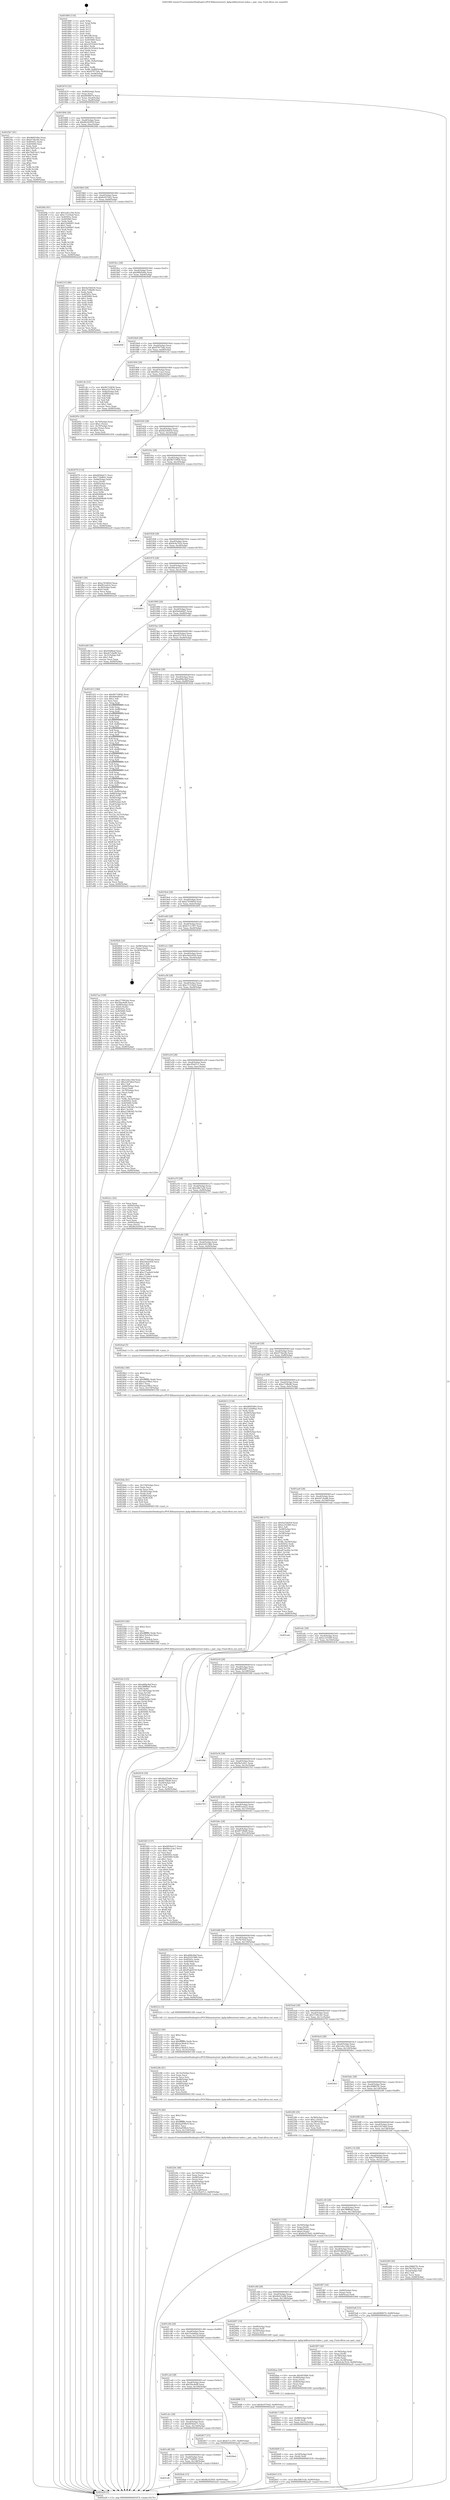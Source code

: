 digraph "0x401800" {
  label = "0x401800 (/mnt/c/Users/mathe/Desktop/tcc/POCII/binaries/extr_kphp-kdbtexttext-index.c_pair_cmp_Final-ollvm.out::main(0))"
  labelloc = "t"
  node[shape=record]

  Entry [label="",width=0.3,height=0.3,shape=circle,fillcolor=black,style=filled]
  "0x401874" [label="{
     0x401874 [32]\l
     | [instrs]\l
     &nbsp;&nbsp;0x401874 \<+6\>: mov -0x90(%rbp),%eax\l
     &nbsp;&nbsp;0x40187a \<+2\>: mov %eax,%ecx\l
     &nbsp;&nbsp;0x40187c \<+6\>: sub $0x849f4670,%ecx\l
     &nbsp;&nbsp;0x401882 \<+6\>: mov %eax,-0xa4(%rbp)\l
     &nbsp;&nbsp;0x401888 \<+6\>: mov %ecx,-0xa8(%rbp)\l
     &nbsp;&nbsp;0x40188e \<+6\>: je 00000000004025b7 \<main+0xdb7\>\l
  }"]
  "0x4025b7" [label="{
     0x4025b7 [91]\l
     | [instrs]\l
     &nbsp;&nbsp;0x4025b7 \<+5\>: mov $0x96fd5d9a,%eax\l
     &nbsp;&nbsp;0x4025bc \<+5\>: mov $0xd73fac0b,%ecx\l
     &nbsp;&nbsp;0x4025c1 \<+7\>: mov 0x40505c,%edx\l
     &nbsp;&nbsp;0x4025c8 \<+7\>: mov 0x405060,%esi\l
     &nbsp;&nbsp;0x4025cf \<+2\>: mov %edx,%edi\l
     &nbsp;&nbsp;0x4025d1 \<+6\>: sub $0x76d53a31,%edi\l
     &nbsp;&nbsp;0x4025d7 \<+3\>: sub $0x1,%edi\l
     &nbsp;&nbsp;0x4025da \<+6\>: add $0x76d53a31,%edi\l
     &nbsp;&nbsp;0x4025e0 \<+3\>: imul %edi,%edx\l
     &nbsp;&nbsp;0x4025e3 \<+3\>: and $0x1,%edx\l
     &nbsp;&nbsp;0x4025e6 \<+3\>: cmp $0x0,%edx\l
     &nbsp;&nbsp;0x4025e9 \<+4\>: sete %r8b\l
     &nbsp;&nbsp;0x4025ed \<+3\>: cmp $0xa,%esi\l
     &nbsp;&nbsp;0x4025f0 \<+4\>: setl %r9b\l
     &nbsp;&nbsp;0x4025f4 \<+3\>: mov %r8b,%r10b\l
     &nbsp;&nbsp;0x4025f7 \<+3\>: and %r9b,%r10b\l
     &nbsp;&nbsp;0x4025fa \<+3\>: xor %r9b,%r8b\l
     &nbsp;&nbsp;0x4025fd \<+3\>: or %r8b,%r10b\l
     &nbsp;&nbsp;0x402600 \<+4\>: test $0x1,%r10b\l
     &nbsp;&nbsp;0x402604 \<+3\>: cmovne %ecx,%eax\l
     &nbsp;&nbsp;0x402607 \<+6\>: mov %eax,-0x90(%rbp)\l
     &nbsp;&nbsp;0x40260d \<+5\>: jmp 0000000000402a20 \<main+0x1220\>\l
  }"]
  "0x401894" [label="{
     0x401894 [28]\l
     | [instrs]\l
     &nbsp;&nbsp;0x401894 \<+5\>: jmp 0000000000401899 \<main+0x99\>\l
     &nbsp;&nbsp;0x401899 \<+6\>: mov -0xa4(%rbp),%eax\l
     &nbsp;&nbsp;0x40189f \<+5\>: sub $0x8b242950,%eax\l
     &nbsp;&nbsp;0x4018a4 \<+6\>: mov %eax,-0xac(%rbp)\l
     &nbsp;&nbsp;0x4018aa \<+6\>: je 00000000004020fa \<main+0x8fa\>\l
  }"]
  Exit [label="",width=0.3,height=0.3,shape=circle,fillcolor=black,style=filled,peripheries=2]
  "0x4020fa" [label="{
     0x4020fa [91]\l
     | [instrs]\l
     &nbsp;&nbsp;0x4020fa \<+5\>: mov $0x1e4cc16d,%eax\l
     &nbsp;&nbsp;0x4020ff \<+5\>: mov $0xc71234a0,%ecx\l
     &nbsp;&nbsp;0x402104 \<+7\>: mov 0x40505c,%edx\l
     &nbsp;&nbsp;0x40210b \<+7\>: mov 0x405060,%esi\l
     &nbsp;&nbsp;0x402112 \<+2\>: mov %edx,%edi\l
     &nbsp;&nbsp;0x402114 \<+6\>: sub $0x52d4f497,%edi\l
     &nbsp;&nbsp;0x40211a \<+3\>: sub $0x1,%edi\l
     &nbsp;&nbsp;0x40211d \<+6\>: add $0x52d4f497,%edi\l
     &nbsp;&nbsp;0x402123 \<+3\>: imul %edi,%edx\l
     &nbsp;&nbsp;0x402126 \<+3\>: and $0x1,%edx\l
     &nbsp;&nbsp;0x402129 \<+3\>: cmp $0x0,%edx\l
     &nbsp;&nbsp;0x40212c \<+4\>: sete %r8b\l
     &nbsp;&nbsp;0x402130 \<+3\>: cmp $0xa,%esi\l
     &nbsp;&nbsp;0x402133 \<+4\>: setl %r9b\l
     &nbsp;&nbsp;0x402137 \<+3\>: mov %r8b,%r10b\l
     &nbsp;&nbsp;0x40213a \<+3\>: and %r9b,%r10b\l
     &nbsp;&nbsp;0x40213d \<+3\>: xor %r9b,%r8b\l
     &nbsp;&nbsp;0x402140 \<+3\>: or %r8b,%r10b\l
     &nbsp;&nbsp;0x402143 \<+4\>: test $0x1,%r10b\l
     &nbsp;&nbsp;0x402147 \<+3\>: cmovne %ecx,%eax\l
     &nbsp;&nbsp;0x40214a \<+6\>: mov %eax,-0x90(%rbp)\l
     &nbsp;&nbsp;0x402150 \<+5\>: jmp 0000000000402a20 \<main+0x1220\>\l
  }"]
  "0x4018b0" [label="{
     0x4018b0 [28]\l
     | [instrs]\l
     &nbsp;&nbsp;0x4018b0 \<+5\>: jmp 00000000004018b5 \<main+0xb5\>\l
     &nbsp;&nbsp;0x4018b5 \<+6\>: mov -0xa4(%rbp),%eax\l
     &nbsp;&nbsp;0x4018bb \<+5\>: sub $0x8c057b42,%eax\l
     &nbsp;&nbsp;0x4018c0 \<+6\>: mov %eax,-0xb0(%rbp)\l
     &nbsp;&nbsp;0x4018c6 \<+6\>: je 0000000000402333 \<main+0xb33\>\l
  }"]
  "0x4026e5" [label="{
     0x4026e5 [15]\l
     | [instrs]\l
     &nbsp;&nbsp;0x4026e5 \<+10\>: movl $0xcfdb7e26,-0x90(%rbp)\l
     &nbsp;&nbsp;0x4026ef \<+5\>: jmp 0000000000402a20 \<main+0x1220\>\l
  }"]
  "0x402333" [label="{
     0x402333 [86]\l
     | [instrs]\l
     &nbsp;&nbsp;0x402333 \<+5\>: mov $0x9a556d18,%eax\l
     &nbsp;&nbsp;0x402338 \<+5\>: mov $0xe71f8e96,%ecx\l
     &nbsp;&nbsp;0x40233d \<+2\>: xor %edx,%edx\l
     &nbsp;&nbsp;0x40233f \<+7\>: mov 0x40505c,%esi\l
     &nbsp;&nbsp;0x402346 \<+7\>: mov 0x405060,%edi\l
     &nbsp;&nbsp;0x40234d \<+3\>: sub $0x1,%edx\l
     &nbsp;&nbsp;0x402350 \<+3\>: mov %esi,%r8d\l
     &nbsp;&nbsp;0x402353 \<+3\>: add %edx,%r8d\l
     &nbsp;&nbsp;0x402356 \<+4\>: imul %r8d,%esi\l
     &nbsp;&nbsp;0x40235a \<+3\>: and $0x1,%esi\l
     &nbsp;&nbsp;0x40235d \<+3\>: cmp $0x0,%esi\l
     &nbsp;&nbsp;0x402360 \<+4\>: sete %r9b\l
     &nbsp;&nbsp;0x402364 \<+3\>: cmp $0xa,%edi\l
     &nbsp;&nbsp;0x402367 \<+4\>: setl %r10b\l
     &nbsp;&nbsp;0x40236b \<+3\>: mov %r9b,%r11b\l
     &nbsp;&nbsp;0x40236e \<+3\>: and %r10b,%r11b\l
     &nbsp;&nbsp;0x402371 \<+3\>: xor %r10b,%r9b\l
     &nbsp;&nbsp;0x402374 \<+3\>: or %r9b,%r11b\l
     &nbsp;&nbsp;0x402377 \<+4\>: test $0x1,%r11b\l
     &nbsp;&nbsp;0x40237b \<+3\>: cmovne %ecx,%eax\l
     &nbsp;&nbsp;0x40237e \<+6\>: mov %eax,-0x90(%rbp)\l
     &nbsp;&nbsp;0x402384 \<+5\>: jmp 0000000000402a20 \<main+0x1220\>\l
  }"]
  "0x4018cc" [label="{
     0x4018cc [28]\l
     | [instrs]\l
     &nbsp;&nbsp;0x4018cc \<+5\>: jmp 00000000004018d1 \<main+0xd1\>\l
     &nbsp;&nbsp;0x4018d1 \<+6\>: mov -0xa4(%rbp),%eax\l
     &nbsp;&nbsp;0x4018d7 \<+5\>: sub $0x96fd5d9a,%eax\l
     &nbsp;&nbsp;0x4018dc \<+6\>: mov %eax,-0xb4(%rbp)\l
     &nbsp;&nbsp;0x4018e2 \<+6\>: je 00000000004029df \<main+0x11df\>\l
  }"]
  "0x4026d9" [label="{
     0x4026d9 [12]\l
     | [instrs]\l
     &nbsp;&nbsp;0x4026d9 \<+4\>: mov -0x50(%rbp),%rdi\l
     &nbsp;&nbsp;0x4026dd \<+3\>: mov (%rdi),%rdi\l
     &nbsp;&nbsp;0x4026e0 \<+5\>: call 0000000000401030 \<free@plt\>\l
     | [calls]\l
     &nbsp;&nbsp;0x401030 \{1\} (unknown)\l
  }"]
  "0x4029df" [label="{
     0x4029df\l
  }", style=dashed]
  "0x4018e8" [label="{
     0x4018e8 [28]\l
     | [instrs]\l
     &nbsp;&nbsp;0x4018e8 \<+5\>: jmp 00000000004018ed \<main+0xed\>\l
     &nbsp;&nbsp;0x4018ed \<+6\>: mov -0xa4(%rbp),%eax\l
     &nbsp;&nbsp;0x4018f3 \<+5\>: sub $0x97977bfa,%eax\l
     &nbsp;&nbsp;0x4018f8 \<+6\>: mov %eax,-0xb8(%rbp)\l
     &nbsp;&nbsp;0x4018fe \<+6\>: je 0000000000401cfe \<main+0x4fe\>\l
  }"]
  "0x4026c7" [label="{
     0x4026c7 [18]\l
     | [instrs]\l
     &nbsp;&nbsp;0x4026c7 \<+4\>: mov -0x68(%rbp),%rdi\l
     &nbsp;&nbsp;0x4026cb \<+3\>: mov (%rdi),%rdi\l
     &nbsp;&nbsp;0x4026ce \<+6\>: mov %eax,-0x15c(%rbp)\l
     &nbsp;&nbsp;0x4026d4 \<+5\>: call 0000000000401030 \<free@plt\>\l
     | [calls]\l
     &nbsp;&nbsp;0x401030 \{1\} (unknown)\l
  }"]
  "0x401cfe" [label="{
     0x401cfe [53]\l
     | [instrs]\l
     &nbsp;&nbsp;0x401cfe \<+5\>: mov $0x9b710856,%eax\l
     &nbsp;&nbsp;0x401d03 \<+5\>: mov $0xa25270c4,%ecx\l
     &nbsp;&nbsp;0x401d08 \<+6\>: mov -0x8a(%rbp),%dl\l
     &nbsp;&nbsp;0x401d0e \<+7\>: mov -0x89(%rbp),%sil\l
     &nbsp;&nbsp;0x401d15 \<+3\>: mov %dl,%dil\l
     &nbsp;&nbsp;0x401d18 \<+3\>: and %sil,%dil\l
     &nbsp;&nbsp;0x401d1b \<+3\>: xor %sil,%dl\l
     &nbsp;&nbsp;0x401d1e \<+3\>: or %dl,%dil\l
     &nbsp;&nbsp;0x401d21 \<+4\>: test $0x1,%dil\l
     &nbsp;&nbsp;0x401d25 \<+3\>: cmovne %ecx,%eax\l
     &nbsp;&nbsp;0x401d28 \<+6\>: mov %eax,-0x90(%rbp)\l
     &nbsp;&nbsp;0x401d2e \<+5\>: jmp 0000000000402a20 \<main+0x1220\>\l
  }"]
  "0x401904" [label="{
     0x401904 [28]\l
     | [instrs]\l
     &nbsp;&nbsp;0x401904 \<+5\>: jmp 0000000000401909 \<main+0x109\>\l
     &nbsp;&nbsp;0x401909 \<+6\>: mov -0xa4(%rbp),%eax\l
     &nbsp;&nbsp;0x40190f \<+5\>: sub $0x99cc1ae2,%eax\l
     &nbsp;&nbsp;0x401914 \<+6\>: mov %eax,-0xbc(%rbp)\l
     &nbsp;&nbsp;0x40191a \<+6\>: je 000000000040205c \<main+0x85c\>\l
  }"]
  "0x402a20" [label="{
     0x402a20 [5]\l
     | [instrs]\l
     &nbsp;&nbsp;0x402a20 \<+5\>: jmp 0000000000401874 \<main+0x74\>\l
  }"]
  "0x401800" [label="{
     0x401800 [116]\l
     | [instrs]\l
     &nbsp;&nbsp;0x401800 \<+1\>: push %rbp\l
     &nbsp;&nbsp;0x401801 \<+3\>: mov %rsp,%rbp\l
     &nbsp;&nbsp;0x401804 \<+2\>: push %r15\l
     &nbsp;&nbsp;0x401806 \<+2\>: push %r14\l
     &nbsp;&nbsp;0x401808 \<+2\>: push %r13\l
     &nbsp;&nbsp;0x40180a \<+2\>: push %r12\l
     &nbsp;&nbsp;0x40180c \<+1\>: push %rbx\l
     &nbsp;&nbsp;0x40180d \<+7\>: sub $0x168,%rsp\l
     &nbsp;&nbsp;0x401814 \<+7\>: mov 0x40505c,%eax\l
     &nbsp;&nbsp;0x40181b \<+7\>: mov 0x405060,%ecx\l
     &nbsp;&nbsp;0x401822 \<+2\>: mov %eax,%edx\l
     &nbsp;&nbsp;0x401824 \<+6\>: sub $0x24193dc6,%edx\l
     &nbsp;&nbsp;0x40182a \<+3\>: sub $0x1,%edx\l
     &nbsp;&nbsp;0x40182d \<+6\>: add $0x24193dc6,%edx\l
     &nbsp;&nbsp;0x401833 \<+3\>: imul %edx,%eax\l
     &nbsp;&nbsp;0x401836 \<+3\>: and $0x1,%eax\l
     &nbsp;&nbsp;0x401839 \<+3\>: cmp $0x0,%eax\l
     &nbsp;&nbsp;0x40183c \<+4\>: sete %r8b\l
     &nbsp;&nbsp;0x401840 \<+4\>: and $0x1,%r8b\l
     &nbsp;&nbsp;0x401844 \<+7\>: mov %r8b,-0x8a(%rbp)\l
     &nbsp;&nbsp;0x40184b \<+3\>: cmp $0xa,%ecx\l
     &nbsp;&nbsp;0x40184e \<+4\>: setl %r8b\l
     &nbsp;&nbsp;0x401852 \<+4\>: and $0x1,%r8b\l
     &nbsp;&nbsp;0x401856 \<+7\>: mov %r8b,-0x89(%rbp)\l
     &nbsp;&nbsp;0x40185d \<+10\>: movl $0x97977bfa,-0x90(%rbp)\l
     &nbsp;&nbsp;0x401867 \<+6\>: mov %edi,-0x94(%rbp)\l
     &nbsp;&nbsp;0x40186d \<+7\>: mov %rsi,-0xa0(%rbp)\l
  }"]
  "0x4026aa" [label="{
     0x4026aa [29]\l
     | [instrs]\l
     &nbsp;&nbsp;0x4026aa \<+10\>: movabs $0x4030b6,%rdi\l
     &nbsp;&nbsp;0x4026b4 \<+4\>: mov -0x40(%rbp),%rsi\l
     &nbsp;&nbsp;0x4026b8 \<+2\>: mov %eax,(%rsi)\l
     &nbsp;&nbsp;0x4026ba \<+4\>: mov -0x40(%rbp),%rsi\l
     &nbsp;&nbsp;0x4026be \<+2\>: mov (%rsi),%esi\l
     &nbsp;&nbsp;0x4026c0 \<+2\>: mov $0x0,%al\l
     &nbsp;&nbsp;0x4026c2 \<+5\>: call 0000000000401040 \<printf@plt\>\l
     | [calls]\l
     &nbsp;&nbsp;0x401040 \{1\} (unknown)\l
  }"]
  "0x40205c" [label="{
     0x40205c [29]\l
     | [instrs]\l
     &nbsp;&nbsp;0x40205c \<+4\>: mov -0x70(%rbp),%rax\l
     &nbsp;&nbsp;0x402060 \<+6\>: movl $0x1,(%rax)\l
     &nbsp;&nbsp;0x402066 \<+4\>: mov -0x70(%rbp),%rax\l
     &nbsp;&nbsp;0x40206a \<+3\>: movslq (%rax),%rax\l
     &nbsp;&nbsp;0x40206d \<+4\>: shl $0x4,%rax\l
     &nbsp;&nbsp;0x402071 \<+3\>: mov %rax,%rdi\l
     &nbsp;&nbsp;0x402074 \<+5\>: call 0000000000401050 \<malloc@plt\>\l
     | [calls]\l
     &nbsp;&nbsp;0x401050 \{1\} (unknown)\l
  }"]
  "0x401920" [label="{
     0x401920 [28]\l
     | [instrs]\l
     &nbsp;&nbsp;0x401920 \<+5\>: jmp 0000000000401925 \<main+0x125\>\l
     &nbsp;&nbsp;0x401925 \<+6\>: mov -0xa4(%rbp),%eax\l
     &nbsp;&nbsp;0x40192b \<+5\>: sub $0x9a556d18,%eax\l
     &nbsp;&nbsp;0x401930 \<+6\>: mov %eax,-0xc0(%rbp)\l
     &nbsp;&nbsp;0x401936 \<+6\>: je 0000000000402906 \<main+0x1106\>\l
  }"]
  "0x40252b" [label="{
     0x40252b [125]\l
     | [instrs]\l
     &nbsp;&nbsp;0x40252b \<+5\>: mov $0xa66bc8af,%ecx\l
     &nbsp;&nbsp;0x402530 \<+5\>: mov $0x3f8ff9a6,%edx\l
     &nbsp;&nbsp;0x402535 \<+3\>: xor %r9d,%r9d\l
     &nbsp;&nbsp;0x402538 \<+7\>: mov -0x158(%rbp),%r10d\l
     &nbsp;&nbsp;0x40253f \<+4\>: imul %eax,%r10d\l
     &nbsp;&nbsp;0x402543 \<+4\>: mov -0x50(%rbp),%rsi\l
     &nbsp;&nbsp;0x402547 \<+3\>: mov (%rsi),%rsi\l
     &nbsp;&nbsp;0x40254a \<+4\>: mov -0x48(%rbp),%rdi\l
     &nbsp;&nbsp;0x40254e \<+3\>: movslq (%rdi),%rdi\l
     &nbsp;&nbsp;0x402551 \<+4\>: shl $0x4,%rdi\l
     &nbsp;&nbsp;0x402555 \<+3\>: add %rdi,%rsi\l
     &nbsp;&nbsp;0x402558 \<+4\>: mov %r10d,0x8(%rsi)\l
     &nbsp;&nbsp;0x40255c \<+7\>: mov 0x40505c,%eax\l
     &nbsp;&nbsp;0x402563 \<+8\>: mov 0x405060,%r10d\l
     &nbsp;&nbsp;0x40256b \<+4\>: sub $0x1,%r9d\l
     &nbsp;&nbsp;0x40256f \<+3\>: mov %eax,%r11d\l
     &nbsp;&nbsp;0x402572 \<+3\>: add %r9d,%r11d\l
     &nbsp;&nbsp;0x402575 \<+4\>: imul %r11d,%eax\l
     &nbsp;&nbsp;0x402579 \<+3\>: and $0x1,%eax\l
     &nbsp;&nbsp;0x40257c \<+3\>: cmp $0x0,%eax\l
     &nbsp;&nbsp;0x40257f \<+3\>: sete %bl\l
     &nbsp;&nbsp;0x402582 \<+4\>: cmp $0xa,%r10d\l
     &nbsp;&nbsp;0x402586 \<+4\>: setl %r14b\l
     &nbsp;&nbsp;0x40258a \<+3\>: mov %bl,%r15b\l
     &nbsp;&nbsp;0x40258d \<+3\>: and %r14b,%r15b\l
     &nbsp;&nbsp;0x402590 \<+3\>: xor %r14b,%bl\l
     &nbsp;&nbsp;0x402593 \<+3\>: or %bl,%r15b\l
     &nbsp;&nbsp;0x402596 \<+4\>: test $0x1,%r15b\l
     &nbsp;&nbsp;0x40259a \<+3\>: cmovne %edx,%ecx\l
     &nbsp;&nbsp;0x40259d \<+6\>: mov %ecx,-0x90(%rbp)\l
     &nbsp;&nbsp;0x4025a3 \<+5\>: jmp 0000000000402a20 \<main+0x1220\>\l
  }"]
  "0x402906" [label="{
     0x402906\l
  }", style=dashed]
  "0x40193c" [label="{
     0x40193c [28]\l
     | [instrs]\l
     &nbsp;&nbsp;0x40193c \<+5\>: jmp 0000000000401941 \<main+0x141\>\l
     &nbsp;&nbsp;0x401941 \<+6\>: mov -0xa4(%rbp),%eax\l
     &nbsp;&nbsp;0x401947 \<+5\>: sub $0x9b710856,%eax\l
     &nbsp;&nbsp;0x40194c \<+6\>: mov %eax,-0xc4(%rbp)\l
     &nbsp;&nbsp;0x401952 \<+6\>: je 000000000040283e \<main+0x103e\>\l
  }"]
  "0x402503" [label="{
     0x402503 [40]\l
     | [instrs]\l
     &nbsp;&nbsp;0x402503 \<+5\>: mov $0x2,%ecx\l
     &nbsp;&nbsp;0x402508 \<+1\>: cltd\l
     &nbsp;&nbsp;0x402509 \<+2\>: idiv %ecx\l
     &nbsp;&nbsp;0x40250b \<+6\>: imul $0xfffffffe,%edx,%ecx\l
     &nbsp;&nbsp;0x402511 \<+6\>: add $0xa7b3e9cb,%ecx\l
     &nbsp;&nbsp;0x402517 \<+3\>: add $0x1,%ecx\l
     &nbsp;&nbsp;0x40251a \<+6\>: sub $0xa7b3e9cb,%ecx\l
     &nbsp;&nbsp;0x402520 \<+6\>: mov %ecx,-0x158(%rbp)\l
     &nbsp;&nbsp;0x402526 \<+5\>: call 0000000000401160 \<next_i\>\l
     | [calls]\l
     &nbsp;&nbsp;0x401160 \{1\} (/mnt/c/Users/mathe/Desktop/tcc/POCII/binaries/extr_kphp-kdbtexttext-index.c_pair_cmp_Final-ollvm.out::next_i)\l
  }"]
  "0x40283e" [label="{
     0x40283e\l
  }", style=dashed]
  "0x401958" [label="{
     0x401958 [28]\l
     | [instrs]\l
     &nbsp;&nbsp;0x401958 \<+5\>: jmp 000000000040195d \<main+0x15d\>\l
     &nbsp;&nbsp;0x40195d \<+6\>: mov -0xa4(%rbp),%eax\l
     &nbsp;&nbsp;0x401963 \<+5\>: sub $0x9c4a7b1b,%eax\l
     &nbsp;&nbsp;0x401968 \<+6\>: mov %eax,-0xc8(%rbp)\l
     &nbsp;&nbsp;0x40196e \<+6\>: je 0000000000401fb5 \<main+0x7b5\>\l
  }"]
  "0x4024da" [label="{
     0x4024da [41]\l
     | [instrs]\l
     &nbsp;&nbsp;0x4024da \<+6\>: mov -0x154(%rbp),%ecx\l
     &nbsp;&nbsp;0x4024e0 \<+3\>: imul %eax,%ecx\l
     &nbsp;&nbsp;0x4024e3 \<+3\>: movslq %ecx,%rsi\l
     &nbsp;&nbsp;0x4024e6 \<+4\>: mov -0x50(%rbp),%rdi\l
     &nbsp;&nbsp;0x4024ea \<+3\>: mov (%rdi),%rdi\l
     &nbsp;&nbsp;0x4024ed \<+4\>: mov -0x48(%rbp),%r8\l
     &nbsp;&nbsp;0x4024f1 \<+3\>: movslq (%r8),%r8\l
     &nbsp;&nbsp;0x4024f4 \<+4\>: shl $0x4,%r8\l
     &nbsp;&nbsp;0x4024f8 \<+3\>: add %r8,%rdi\l
     &nbsp;&nbsp;0x4024fb \<+3\>: mov %rsi,(%rdi)\l
     &nbsp;&nbsp;0x4024fe \<+5\>: call 0000000000401160 \<next_i\>\l
     | [calls]\l
     &nbsp;&nbsp;0x401160 \{1\} (/mnt/c/Users/mathe/Desktop/tcc/POCII/binaries/extr_kphp-kdbtexttext-index.c_pair_cmp_Final-ollvm.out::next_i)\l
  }"]
  "0x401fb5" [label="{
     0x401fb5 [30]\l
     | [instrs]\l
     &nbsp;&nbsp;0x401fb5 \<+5\>: mov $0xa745485d,%eax\l
     &nbsp;&nbsp;0x401fba \<+5\>: mov $0xf61eeb22,%ecx\l
     &nbsp;&nbsp;0x401fbf \<+3\>: mov -0x30(%rbp),%edx\l
     &nbsp;&nbsp;0x401fc2 \<+3\>: cmp $0x0,%edx\l
     &nbsp;&nbsp;0x401fc5 \<+3\>: cmove %ecx,%eax\l
     &nbsp;&nbsp;0x401fc8 \<+6\>: mov %eax,-0x90(%rbp)\l
     &nbsp;&nbsp;0x401fce \<+5\>: jmp 0000000000402a20 \<main+0x1220\>\l
  }"]
  "0x401974" [label="{
     0x401974 [28]\l
     | [instrs]\l
     &nbsp;&nbsp;0x401974 \<+5\>: jmp 0000000000401979 \<main+0x179\>\l
     &nbsp;&nbsp;0x401979 \<+6\>: mov -0xa4(%rbp),%eax\l
     &nbsp;&nbsp;0x40197f \<+5\>: sub $0x9dcdcd32,%eax\l
     &nbsp;&nbsp;0x401984 \<+6\>: mov %eax,-0xcc(%rbp)\l
     &nbsp;&nbsp;0x40198a \<+6\>: je 0000000000402883 \<main+0x1083\>\l
  }"]
  "0x4024b2" [label="{
     0x4024b2 [40]\l
     | [instrs]\l
     &nbsp;&nbsp;0x4024b2 \<+5\>: mov $0x2,%ecx\l
     &nbsp;&nbsp;0x4024b7 \<+1\>: cltd\l
     &nbsp;&nbsp;0x4024b8 \<+2\>: idiv %ecx\l
     &nbsp;&nbsp;0x4024ba \<+6\>: imul $0xfffffffe,%edx,%ecx\l
     &nbsp;&nbsp;0x4024c0 \<+6\>: sub $0xeaa198e2,%ecx\l
     &nbsp;&nbsp;0x4024c6 \<+3\>: add $0x1,%ecx\l
     &nbsp;&nbsp;0x4024c9 \<+6\>: add $0xeaa198e2,%ecx\l
     &nbsp;&nbsp;0x4024cf \<+6\>: mov %ecx,-0x154(%rbp)\l
     &nbsp;&nbsp;0x4024d5 \<+5\>: call 0000000000401160 \<next_i\>\l
     | [calls]\l
     &nbsp;&nbsp;0x401160 \{1\} (/mnt/c/Users/mathe/Desktop/tcc/POCII/binaries/extr_kphp-kdbtexttext-index.c_pair_cmp_Final-ollvm.out::next_i)\l
  }"]
  "0x402883" [label="{
     0x402883\l
  }", style=dashed]
  "0x401990" [label="{
     0x401990 [28]\l
     | [instrs]\l
     &nbsp;&nbsp;0x401990 \<+5\>: jmp 0000000000401995 \<main+0x195\>\l
     &nbsp;&nbsp;0x401995 \<+6\>: mov -0xa4(%rbp),%eax\l
     &nbsp;&nbsp;0x40199b \<+5\>: sub $0x9e6e60d7,%eax\l
     &nbsp;&nbsp;0x4019a0 \<+6\>: mov %eax,-0xd0(%rbp)\l
     &nbsp;&nbsp;0x4019a6 \<+6\>: je 0000000000401e8d \<main+0x68d\>\l
  }"]
  "0x402313" [label="{
     0x402313 [32]\l
     | [instrs]\l
     &nbsp;&nbsp;0x402313 \<+4\>: mov -0x50(%rbp),%rdi\l
     &nbsp;&nbsp;0x402317 \<+3\>: mov %rax,(%rdi)\l
     &nbsp;&nbsp;0x40231a \<+4\>: mov -0x48(%rbp),%rax\l
     &nbsp;&nbsp;0x40231e \<+6\>: movl $0x0,(%rax)\l
     &nbsp;&nbsp;0x402324 \<+10\>: movl $0x8c057b42,-0x90(%rbp)\l
     &nbsp;&nbsp;0x40232e \<+5\>: jmp 0000000000402a20 \<main+0x1220\>\l
  }"]
  "0x401e8d" [label="{
     0x401e8d [30]\l
     | [instrs]\l
     &nbsp;&nbsp;0x401e8d \<+5\>: mov $0x45bffaaf,%eax\l
     &nbsp;&nbsp;0x401e92 \<+5\>: mov $0xeb7cba96,%ecx\l
     &nbsp;&nbsp;0x401e97 \<+3\>: mov -0x31(%rbp),%dl\l
     &nbsp;&nbsp;0x401e9a \<+3\>: test $0x1,%dl\l
     &nbsp;&nbsp;0x401e9d \<+3\>: cmovne %ecx,%eax\l
     &nbsp;&nbsp;0x401ea0 \<+6\>: mov %eax,-0x90(%rbp)\l
     &nbsp;&nbsp;0x401ea6 \<+5\>: jmp 0000000000402a20 \<main+0x1220\>\l
  }"]
  "0x4019ac" [label="{
     0x4019ac [28]\l
     | [instrs]\l
     &nbsp;&nbsp;0x4019ac \<+5\>: jmp 00000000004019b1 \<main+0x1b1\>\l
     &nbsp;&nbsp;0x4019b1 \<+6\>: mov -0xa4(%rbp),%eax\l
     &nbsp;&nbsp;0x4019b7 \<+5\>: sub $0xa25270c4,%eax\l
     &nbsp;&nbsp;0x4019bc \<+6\>: mov %eax,-0xd4(%rbp)\l
     &nbsp;&nbsp;0x4019c2 \<+6\>: je 0000000000401d33 \<main+0x533\>\l
  }"]
  "0x40229c" [label="{
     0x40229c [48]\l
     | [instrs]\l
     &nbsp;&nbsp;0x40229c \<+6\>: mov -0x150(%rbp),%ecx\l
     &nbsp;&nbsp;0x4022a2 \<+3\>: imul %eax,%ecx\l
     &nbsp;&nbsp;0x4022a5 \<+4\>: mov -0x68(%rbp),%rsi\l
     &nbsp;&nbsp;0x4022a9 \<+3\>: mov (%rsi),%rsi\l
     &nbsp;&nbsp;0x4022ac \<+4\>: mov -0x60(%rbp),%rdi\l
     &nbsp;&nbsp;0x4022b0 \<+3\>: movslq (%rdi),%rdi\l
     &nbsp;&nbsp;0x4022b3 \<+4\>: shl $0x4,%rdi\l
     &nbsp;&nbsp;0x4022b7 \<+3\>: add %rdi,%rsi\l
     &nbsp;&nbsp;0x4022ba \<+3\>: mov %ecx,0x8(%rsi)\l
     &nbsp;&nbsp;0x4022bd \<+10\>: movl $0xcf5e07c1,-0x90(%rbp)\l
     &nbsp;&nbsp;0x4022c7 \<+5\>: jmp 0000000000402a20 \<main+0x1220\>\l
  }"]
  "0x401d33" [label="{
     0x401d33 [346]\l
     | [instrs]\l
     &nbsp;&nbsp;0x401d33 \<+5\>: mov $0x9b710856,%eax\l
     &nbsp;&nbsp;0x401d38 \<+5\>: mov $0x9e6e60d7,%ecx\l
     &nbsp;&nbsp;0x401d3d \<+2\>: mov $0x1,%dl\l
     &nbsp;&nbsp;0x401d3f \<+2\>: xor %esi,%esi\l
     &nbsp;&nbsp;0x401d41 \<+3\>: mov %rsp,%rdi\l
     &nbsp;&nbsp;0x401d44 \<+4\>: add $0xfffffffffffffff0,%rdi\l
     &nbsp;&nbsp;0x401d48 \<+3\>: mov %rdi,%rsp\l
     &nbsp;&nbsp;0x401d4b \<+7\>: mov %rdi,-0x88(%rbp)\l
     &nbsp;&nbsp;0x401d52 \<+3\>: mov %rsp,%rdi\l
     &nbsp;&nbsp;0x401d55 \<+4\>: add $0xfffffffffffffff0,%rdi\l
     &nbsp;&nbsp;0x401d59 \<+3\>: mov %rdi,%rsp\l
     &nbsp;&nbsp;0x401d5c \<+3\>: mov %rsp,%r8\l
     &nbsp;&nbsp;0x401d5f \<+4\>: add $0xfffffffffffffff0,%r8\l
     &nbsp;&nbsp;0x401d63 \<+3\>: mov %r8,%rsp\l
     &nbsp;&nbsp;0x401d66 \<+4\>: mov %r8,-0x80(%rbp)\l
     &nbsp;&nbsp;0x401d6a \<+3\>: mov %rsp,%r8\l
     &nbsp;&nbsp;0x401d6d \<+4\>: add $0xfffffffffffffff0,%r8\l
     &nbsp;&nbsp;0x401d71 \<+3\>: mov %r8,%rsp\l
     &nbsp;&nbsp;0x401d74 \<+4\>: mov %r8,-0x78(%rbp)\l
     &nbsp;&nbsp;0x401d78 \<+3\>: mov %rsp,%r8\l
     &nbsp;&nbsp;0x401d7b \<+4\>: add $0xfffffffffffffff0,%r8\l
     &nbsp;&nbsp;0x401d7f \<+3\>: mov %r8,%rsp\l
     &nbsp;&nbsp;0x401d82 \<+4\>: mov %r8,-0x70(%rbp)\l
     &nbsp;&nbsp;0x401d86 \<+3\>: mov %rsp,%r8\l
     &nbsp;&nbsp;0x401d89 \<+4\>: add $0xfffffffffffffff0,%r8\l
     &nbsp;&nbsp;0x401d8d \<+3\>: mov %r8,%rsp\l
     &nbsp;&nbsp;0x401d90 \<+4\>: mov %r8,-0x68(%rbp)\l
     &nbsp;&nbsp;0x401d94 \<+3\>: mov %rsp,%r8\l
     &nbsp;&nbsp;0x401d97 \<+4\>: add $0xfffffffffffffff0,%r8\l
     &nbsp;&nbsp;0x401d9b \<+3\>: mov %r8,%rsp\l
     &nbsp;&nbsp;0x401d9e \<+4\>: mov %r8,-0x60(%rbp)\l
     &nbsp;&nbsp;0x401da2 \<+3\>: mov %rsp,%r8\l
     &nbsp;&nbsp;0x401da5 \<+4\>: add $0xfffffffffffffff0,%r8\l
     &nbsp;&nbsp;0x401da9 \<+3\>: mov %r8,%rsp\l
     &nbsp;&nbsp;0x401dac \<+4\>: mov %r8,-0x58(%rbp)\l
     &nbsp;&nbsp;0x401db0 \<+3\>: mov %rsp,%r8\l
     &nbsp;&nbsp;0x401db3 \<+4\>: add $0xfffffffffffffff0,%r8\l
     &nbsp;&nbsp;0x401db7 \<+3\>: mov %r8,%rsp\l
     &nbsp;&nbsp;0x401dba \<+4\>: mov %r8,-0x50(%rbp)\l
     &nbsp;&nbsp;0x401dbe \<+3\>: mov %rsp,%r8\l
     &nbsp;&nbsp;0x401dc1 \<+4\>: add $0xfffffffffffffff0,%r8\l
     &nbsp;&nbsp;0x401dc5 \<+3\>: mov %r8,%rsp\l
     &nbsp;&nbsp;0x401dc8 \<+4\>: mov %r8,-0x48(%rbp)\l
     &nbsp;&nbsp;0x401dcc \<+3\>: mov %rsp,%r8\l
     &nbsp;&nbsp;0x401dcf \<+4\>: add $0xfffffffffffffff0,%r8\l
     &nbsp;&nbsp;0x401dd3 \<+3\>: mov %r8,%rsp\l
     &nbsp;&nbsp;0x401dd6 \<+4\>: mov %r8,-0x40(%rbp)\l
     &nbsp;&nbsp;0x401dda \<+7\>: mov -0x88(%rbp),%r8\l
     &nbsp;&nbsp;0x401de1 \<+7\>: movl $0x0,(%r8)\l
     &nbsp;&nbsp;0x401de8 \<+7\>: mov -0x94(%rbp),%r9d\l
     &nbsp;&nbsp;0x401def \<+3\>: mov %r9d,(%rdi)\l
     &nbsp;&nbsp;0x401df2 \<+4\>: mov -0x80(%rbp),%r8\l
     &nbsp;&nbsp;0x401df6 \<+7\>: mov -0xa0(%rbp),%r10\l
     &nbsp;&nbsp;0x401dfd \<+3\>: mov %r10,(%r8)\l
     &nbsp;&nbsp;0x401e00 \<+3\>: cmpl $0x2,(%rdi)\l
     &nbsp;&nbsp;0x401e03 \<+4\>: setne %r11b\l
     &nbsp;&nbsp;0x401e07 \<+4\>: and $0x1,%r11b\l
     &nbsp;&nbsp;0x401e0b \<+4\>: mov %r11b,-0x31(%rbp)\l
     &nbsp;&nbsp;0x401e0f \<+7\>: mov 0x40505c,%ebx\l
     &nbsp;&nbsp;0x401e16 \<+8\>: mov 0x405060,%r14d\l
     &nbsp;&nbsp;0x401e1e \<+3\>: sub $0x1,%esi\l
     &nbsp;&nbsp;0x401e21 \<+3\>: mov %ebx,%r15d\l
     &nbsp;&nbsp;0x401e24 \<+3\>: add %esi,%r15d\l
     &nbsp;&nbsp;0x401e27 \<+4\>: imul %r15d,%ebx\l
     &nbsp;&nbsp;0x401e2b \<+3\>: and $0x1,%ebx\l
     &nbsp;&nbsp;0x401e2e \<+3\>: cmp $0x0,%ebx\l
     &nbsp;&nbsp;0x401e31 \<+4\>: sete %r11b\l
     &nbsp;&nbsp;0x401e35 \<+4\>: cmp $0xa,%r14d\l
     &nbsp;&nbsp;0x401e39 \<+4\>: setl %r12b\l
     &nbsp;&nbsp;0x401e3d \<+3\>: mov %r11b,%r13b\l
     &nbsp;&nbsp;0x401e40 \<+4\>: xor $0xff,%r13b\l
     &nbsp;&nbsp;0x401e44 \<+3\>: mov %r12b,%sil\l
     &nbsp;&nbsp;0x401e47 \<+4\>: xor $0xff,%sil\l
     &nbsp;&nbsp;0x401e4b \<+3\>: xor $0x0,%dl\l
     &nbsp;&nbsp;0x401e4e \<+3\>: mov %r13b,%dil\l
     &nbsp;&nbsp;0x401e51 \<+4\>: and $0x0,%dil\l
     &nbsp;&nbsp;0x401e55 \<+3\>: and %dl,%r11b\l
     &nbsp;&nbsp;0x401e58 \<+3\>: mov %sil,%r8b\l
     &nbsp;&nbsp;0x401e5b \<+4\>: and $0x0,%r8b\l
     &nbsp;&nbsp;0x401e5f \<+3\>: and %dl,%r12b\l
     &nbsp;&nbsp;0x401e62 \<+3\>: or %r11b,%dil\l
     &nbsp;&nbsp;0x401e65 \<+3\>: or %r12b,%r8b\l
     &nbsp;&nbsp;0x401e68 \<+3\>: xor %r8b,%dil\l
     &nbsp;&nbsp;0x401e6b \<+3\>: or %sil,%r13b\l
     &nbsp;&nbsp;0x401e6e \<+4\>: xor $0xff,%r13b\l
     &nbsp;&nbsp;0x401e72 \<+3\>: or $0x0,%dl\l
     &nbsp;&nbsp;0x401e75 \<+3\>: and %dl,%r13b\l
     &nbsp;&nbsp;0x401e78 \<+3\>: or %r13b,%dil\l
     &nbsp;&nbsp;0x401e7b \<+4\>: test $0x1,%dil\l
     &nbsp;&nbsp;0x401e7f \<+3\>: cmovne %ecx,%eax\l
     &nbsp;&nbsp;0x401e82 \<+6\>: mov %eax,-0x90(%rbp)\l
     &nbsp;&nbsp;0x401e88 \<+5\>: jmp 0000000000402a20 \<main+0x1220\>\l
  }"]
  "0x4019c8" [label="{
     0x4019c8 [28]\l
     | [instrs]\l
     &nbsp;&nbsp;0x4019c8 \<+5\>: jmp 00000000004019cd \<main+0x1cd\>\l
     &nbsp;&nbsp;0x4019cd \<+6\>: mov -0xa4(%rbp),%eax\l
     &nbsp;&nbsp;0x4019d3 \<+5\>: sub $0xa66bc8af,%eax\l
     &nbsp;&nbsp;0x4019d8 \<+6\>: mov %eax,-0xd8(%rbp)\l
     &nbsp;&nbsp;0x4019de \<+6\>: je 000000000040292b \<main+0x112b\>\l
  }"]
  "0x402274" [label="{
     0x402274 [40]\l
     | [instrs]\l
     &nbsp;&nbsp;0x402274 \<+5\>: mov $0x2,%ecx\l
     &nbsp;&nbsp;0x402279 \<+1\>: cltd\l
     &nbsp;&nbsp;0x40227a \<+2\>: idiv %ecx\l
     &nbsp;&nbsp;0x40227c \<+6\>: imul $0xfffffffe,%edx,%ecx\l
     &nbsp;&nbsp;0x402282 \<+6\>: add $0x6ad596c4,%ecx\l
     &nbsp;&nbsp;0x402288 \<+3\>: add $0x1,%ecx\l
     &nbsp;&nbsp;0x40228b \<+6\>: sub $0x6ad596c4,%ecx\l
     &nbsp;&nbsp;0x402291 \<+6\>: mov %ecx,-0x150(%rbp)\l
     &nbsp;&nbsp;0x402297 \<+5\>: call 0000000000401160 \<next_i\>\l
     | [calls]\l
     &nbsp;&nbsp;0x401160 \{1\} (/mnt/c/Users/mathe/Desktop/tcc/POCII/binaries/extr_kphp-kdbtexttext-index.c_pair_cmp_Final-ollvm.out::next_i)\l
  }"]
  "0x40224b" [label="{
     0x40224b [41]\l
     | [instrs]\l
     &nbsp;&nbsp;0x40224b \<+6\>: mov -0x14c(%rbp),%ecx\l
     &nbsp;&nbsp;0x402251 \<+3\>: imul %eax,%ecx\l
     &nbsp;&nbsp;0x402254 \<+3\>: movslq %ecx,%rsi\l
     &nbsp;&nbsp;0x402257 \<+4\>: mov -0x68(%rbp),%rdi\l
     &nbsp;&nbsp;0x40225b \<+3\>: mov (%rdi),%rdi\l
     &nbsp;&nbsp;0x40225e \<+4\>: mov -0x60(%rbp),%r8\l
     &nbsp;&nbsp;0x402262 \<+3\>: movslq (%r8),%r8\l
     &nbsp;&nbsp;0x402265 \<+4\>: shl $0x4,%r8\l
     &nbsp;&nbsp;0x402269 \<+3\>: add %r8,%rdi\l
     &nbsp;&nbsp;0x40226c \<+3\>: mov %rsi,(%rdi)\l
     &nbsp;&nbsp;0x40226f \<+5\>: call 0000000000401160 \<next_i\>\l
     | [calls]\l
     &nbsp;&nbsp;0x401160 \{1\} (/mnt/c/Users/mathe/Desktop/tcc/POCII/binaries/extr_kphp-kdbtexttext-index.c_pair_cmp_Final-ollvm.out::next_i)\l
  }"]
  "0x40292b" [label="{
     0x40292b\l
  }", style=dashed]
  "0x4019e4" [label="{
     0x4019e4 [28]\l
     | [instrs]\l
     &nbsp;&nbsp;0x4019e4 \<+5\>: jmp 00000000004019e9 \<main+0x1e9\>\l
     &nbsp;&nbsp;0x4019e9 \<+6\>: mov -0xa4(%rbp),%eax\l
     &nbsp;&nbsp;0x4019ef \<+5\>: sub $0xa745485d,%eax\l
     &nbsp;&nbsp;0x4019f4 \<+6\>: mov %eax,-0xdc(%rbp)\l
     &nbsp;&nbsp;0x4019fa \<+6\>: je 00000000004026f4 \<main+0xef4\>\l
  }"]
  "0x402223" [label="{
     0x402223 [40]\l
     | [instrs]\l
     &nbsp;&nbsp;0x402223 \<+5\>: mov $0x2,%ecx\l
     &nbsp;&nbsp;0x402228 \<+1\>: cltd\l
     &nbsp;&nbsp;0x402229 \<+2\>: idiv %ecx\l
     &nbsp;&nbsp;0x40222b \<+6\>: imul $0xfffffffe,%edx,%ecx\l
     &nbsp;&nbsp;0x402231 \<+6\>: add $0xae36a432,%ecx\l
     &nbsp;&nbsp;0x402237 \<+3\>: add $0x1,%ecx\l
     &nbsp;&nbsp;0x40223a \<+6\>: sub $0xae36a432,%ecx\l
     &nbsp;&nbsp;0x402240 \<+6\>: mov %ecx,-0x14c(%rbp)\l
     &nbsp;&nbsp;0x402246 \<+5\>: call 0000000000401160 \<next_i\>\l
     | [calls]\l
     &nbsp;&nbsp;0x401160 \{1\} (/mnt/c/Users/mathe/Desktop/tcc/POCII/binaries/extr_kphp-kdbtexttext-index.c_pair_cmp_Final-ollvm.out::next_i)\l
  }"]
  "0x4026f4" [label="{
     0x4026f4\l
  }", style=dashed]
  "0x401a00" [label="{
     0x401a00 [28]\l
     | [instrs]\l
     &nbsp;&nbsp;0x401a00 \<+5\>: jmp 0000000000401a05 \<main+0x205\>\l
     &nbsp;&nbsp;0x401a05 \<+6\>: mov -0xa4(%rbp),%eax\l
     &nbsp;&nbsp;0x401a0b \<+5\>: sub $0xb7c1c597,%eax\l
     &nbsp;&nbsp;0x401a10 \<+6\>: mov %eax,-0xe0(%rbp)\l
     &nbsp;&nbsp;0x401a16 \<+6\>: je 0000000000402826 \<main+0x1026\>\l
  }"]
  "0x401cf4" [label="{
     0x401cf4\l
  }", style=dashed]
  "0x402826" [label="{
     0x402826 [24]\l
     | [instrs]\l
     &nbsp;&nbsp;0x402826 \<+7\>: mov -0x88(%rbp),%rax\l
     &nbsp;&nbsp;0x40282d \<+2\>: mov (%rax),%eax\l
     &nbsp;&nbsp;0x40282f \<+4\>: lea -0x28(%rbp),%rsp\l
     &nbsp;&nbsp;0x402833 \<+1\>: pop %rbx\l
     &nbsp;&nbsp;0x402834 \<+2\>: pop %r12\l
     &nbsp;&nbsp;0x402836 \<+2\>: pop %r13\l
     &nbsp;&nbsp;0x402838 \<+2\>: pop %r14\l
     &nbsp;&nbsp;0x40283a \<+2\>: pop %r15\l
     &nbsp;&nbsp;0x40283c \<+1\>: pop %rbp\l
     &nbsp;&nbsp;0x40283d \<+1\>: ret\l
  }"]
  "0x401a1c" [label="{
     0x401a1c [28]\l
     | [instrs]\l
     &nbsp;&nbsp;0x401a1c \<+5\>: jmp 0000000000401a21 \<main+0x221\>\l
     &nbsp;&nbsp;0x401a21 \<+6\>: mov -0xa4(%rbp),%eax\l
     &nbsp;&nbsp;0x401a27 \<+5\>: sub $0xc0d2e930,%eax\l
     &nbsp;&nbsp;0x401a2c \<+6\>: mov %eax,-0xe4(%rbp)\l
     &nbsp;&nbsp;0x401a32 \<+6\>: je 00000000004027aa \<main+0xfaa\>\l
  }"]
  "0x4020eb" [label="{
     0x4020eb [15]\l
     | [instrs]\l
     &nbsp;&nbsp;0x4020eb \<+10\>: movl $0x8b242950,-0x90(%rbp)\l
     &nbsp;&nbsp;0x4020f5 \<+5\>: jmp 0000000000402a20 \<main+0x1220\>\l
  }"]
  "0x4027aa" [label="{
     0x4027aa [109]\l
     | [instrs]\l
     &nbsp;&nbsp;0x4027aa \<+5\>: mov $0x277693eb,%eax\l
     &nbsp;&nbsp;0x4027af \<+5\>: mov $0x5fac6ef8,%ecx\l
     &nbsp;&nbsp;0x4027b4 \<+7\>: mov -0x88(%rbp),%rdx\l
     &nbsp;&nbsp;0x4027bb \<+6\>: movl $0x0,(%rdx)\l
     &nbsp;&nbsp;0x4027c1 \<+7\>: mov 0x40505c,%esi\l
     &nbsp;&nbsp;0x4027c8 \<+7\>: mov 0x405060,%edi\l
     &nbsp;&nbsp;0x4027cf \<+3\>: mov %esi,%r8d\l
     &nbsp;&nbsp;0x4027d2 \<+7\>: sub $0xcfa97cf7,%r8d\l
     &nbsp;&nbsp;0x4027d9 \<+4\>: sub $0x1,%r8d\l
     &nbsp;&nbsp;0x4027dd \<+7\>: add $0xcfa97cf7,%r8d\l
     &nbsp;&nbsp;0x4027e4 \<+4\>: imul %r8d,%esi\l
     &nbsp;&nbsp;0x4027e8 \<+3\>: and $0x1,%esi\l
     &nbsp;&nbsp;0x4027eb \<+3\>: cmp $0x0,%esi\l
     &nbsp;&nbsp;0x4027ee \<+4\>: sete %r9b\l
     &nbsp;&nbsp;0x4027f2 \<+3\>: cmp $0xa,%edi\l
     &nbsp;&nbsp;0x4027f5 \<+4\>: setl %r10b\l
     &nbsp;&nbsp;0x4027f9 \<+3\>: mov %r9b,%r11b\l
     &nbsp;&nbsp;0x4027fc \<+3\>: and %r10b,%r11b\l
     &nbsp;&nbsp;0x4027ff \<+3\>: xor %r10b,%r9b\l
     &nbsp;&nbsp;0x402802 \<+3\>: or %r9b,%r11b\l
     &nbsp;&nbsp;0x402805 \<+4\>: test $0x1,%r11b\l
     &nbsp;&nbsp;0x402809 \<+3\>: cmovne %ecx,%eax\l
     &nbsp;&nbsp;0x40280c \<+6\>: mov %eax,-0x90(%rbp)\l
     &nbsp;&nbsp;0x402812 \<+5\>: jmp 0000000000402a20 \<main+0x1220\>\l
  }"]
  "0x401a38" [label="{
     0x401a38 [28]\l
     | [instrs]\l
     &nbsp;&nbsp;0x401a38 \<+5\>: jmp 0000000000401a3d \<main+0x23d\>\l
     &nbsp;&nbsp;0x401a3d \<+6\>: mov -0xa4(%rbp),%eax\l
     &nbsp;&nbsp;0x401a43 \<+5\>: sub $0xc71234a0,%eax\l
     &nbsp;&nbsp;0x401a48 \<+6\>: mov %eax,-0xe8(%rbp)\l
     &nbsp;&nbsp;0x401a4e \<+6\>: je 0000000000402155 \<main+0x955\>\l
  }"]
  "0x401cd8" [label="{
     0x401cd8 [28]\l
     | [instrs]\l
     &nbsp;&nbsp;0x401cd8 \<+5\>: jmp 0000000000401cdd \<main+0x4dd\>\l
     &nbsp;&nbsp;0x401cdd \<+6\>: mov -0xa4(%rbp),%eax\l
     &nbsp;&nbsp;0x401ce3 \<+5\>: sub $0x772bf641,%eax\l
     &nbsp;&nbsp;0x401ce8 \<+6\>: mov %eax,-0x148(%rbp)\l
     &nbsp;&nbsp;0x401cee \<+6\>: je 00000000004020eb \<main+0x8eb\>\l
  }"]
  "0x402155" [label="{
     0x402155 [171]\l
     | [instrs]\l
     &nbsp;&nbsp;0x402155 \<+5\>: mov $0x1e4cc16d,%eax\l
     &nbsp;&nbsp;0x40215a \<+5\>: mov $0x2247ddcf,%ecx\l
     &nbsp;&nbsp;0x40215f \<+2\>: mov $0x1,%dl\l
     &nbsp;&nbsp;0x402161 \<+4\>: mov -0x60(%rbp),%rsi\l
     &nbsp;&nbsp;0x402165 \<+2\>: mov (%rsi),%edi\l
     &nbsp;&nbsp;0x402167 \<+4\>: mov -0x70(%rbp),%rsi\l
     &nbsp;&nbsp;0x40216b \<+2\>: cmp (%rsi),%edi\l
     &nbsp;&nbsp;0x40216d \<+4\>: setl %r8b\l
     &nbsp;&nbsp;0x402171 \<+4\>: and $0x1,%r8b\l
     &nbsp;&nbsp;0x402175 \<+4\>: mov %r8b,-0x2a(%rbp)\l
     &nbsp;&nbsp;0x402179 \<+7\>: mov 0x40505c,%edi\l
     &nbsp;&nbsp;0x402180 \<+8\>: mov 0x405060,%r9d\l
     &nbsp;&nbsp;0x402188 \<+3\>: mov %edi,%r10d\l
     &nbsp;&nbsp;0x40218b \<+7\>: add $0xa15963d5,%r10d\l
     &nbsp;&nbsp;0x402192 \<+4\>: sub $0x1,%r10d\l
     &nbsp;&nbsp;0x402196 \<+7\>: sub $0xa15963d5,%r10d\l
     &nbsp;&nbsp;0x40219d \<+4\>: imul %r10d,%edi\l
     &nbsp;&nbsp;0x4021a1 \<+3\>: and $0x1,%edi\l
     &nbsp;&nbsp;0x4021a4 \<+3\>: cmp $0x0,%edi\l
     &nbsp;&nbsp;0x4021a7 \<+4\>: sete %r8b\l
     &nbsp;&nbsp;0x4021ab \<+4\>: cmp $0xa,%r9d\l
     &nbsp;&nbsp;0x4021af \<+4\>: setl %r11b\l
     &nbsp;&nbsp;0x4021b3 \<+3\>: mov %r8b,%bl\l
     &nbsp;&nbsp;0x4021b6 \<+3\>: xor $0xff,%bl\l
     &nbsp;&nbsp;0x4021b9 \<+3\>: mov %r11b,%r14b\l
     &nbsp;&nbsp;0x4021bc \<+4\>: xor $0xff,%r14b\l
     &nbsp;&nbsp;0x4021c0 \<+3\>: xor $0x0,%dl\l
     &nbsp;&nbsp;0x4021c3 \<+3\>: mov %bl,%r15b\l
     &nbsp;&nbsp;0x4021c6 \<+4\>: and $0x0,%r15b\l
     &nbsp;&nbsp;0x4021ca \<+3\>: and %dl,%r8b\l
     &nbsp;&nbsp;0x4021cd \<+3\>: mov %r14b,%r12b\l
     &nbsp;&nbsp;0x4021d0 \<+4\>: and $0x0,%r12b\l
     &nbsp;&nbsp;0x4021d4 \<+3\>: and %dl,%r11b\l
     &nbsp;&nbsp;0x4021d7 \<+3\>: or %r8b,%r15b\l
     &nbsp;&nbsp;0x4021da \<+3\>: or %r11b,%r12b\l
     &nbsp;&nbsp;0x4021dd \<+3\>: xor %r12b,%r15b\l
     &nbsp;&nbsp;0x4021e0 \<+3\>: or %r14b,%bl\l
     &nbsp;&nbsp;0x4021e3 \<+3\>: xor $0xff,%bl\l
     &nbsp;&nbsp;0x4021e6 \<+3\>: or $0x0,%dl\l
     &nbsp;&nbsp;0x4021e9 \<+2\>: and %dl,%bl\l
     &nbsp;&nbsp;0x4021eb \<+3\>: or %bl,%r15b\l
     &nbsp;&nbsp;0x4021ee \<+4\>: test $0x1,%r15b\l
     &nbsp;&nbsp;0x4021f2 \<+3\>: cmovne %ecx,%eax\l
     &nbsp;&nbsp;0x4021f5 \<+6\>: mov %eax,-0x90(%rbp)\l
     &nbsp;&nbsp;0x4021fb \<+5\>: jmp 0000000000402a20 \<main+0x1220\>\l
  }"]
  "0x401a54" [label="{
     0x401a54 [28]\l
     | [instrs]\l
     &nbsp;&nbsp;0x401a54 \<+5\>: jmp 0000000000401a59 \<main+0x259\>\l
     &nbsp;&nbsp;0x401a59 \<+6\>: mov -0xa4(%rbp),%eax\l
     &nbsp;&nbsp;0x401a5f \<+5\>: sub $0xcf5e07c1,%eax\l
     &nbsp;&nbsp;0x401a64 \<+6\>: mov %eax,-0xec(%rbp)\l
     &nbsp;&nbsp;0x401a6a \<+6\>: je 00000000004022cc \<main+0xacc\>\l
  }"]
  "0x4028a4" [label="{
     0x4028a4\l
  }", style=dashed]
  "0x4022cc" [label="{
     0x4022cc [42]\l
     | [instrs]\l
     &nbsp;&nbsp;0x4022cc \<+2\>: xor %eax,%eax\l
     &nbsp;&nbsp;0x4022ce \<+4\>: mov -0x60(%rbp),%rcx\l
     &nbsp;&nbsp;0x4022d2 \<+2\>: mov (%rcx),%edx\l
     &nbsp;&nbsp;0x4022d4 \<+2\>: mov %eax,%esi\l
     &nbsp;&nbsp;0x4022d6 \<+2\>: sub %edx,%esi\l
     &nbsp;&nbsp;0x4022d8 \<+2\>: mov %eax,%edx\l
     &nbsp;&nbsp;0x4022da \<+3\>: sub $0x1,%edx\l
     &nbsp;&nbsp;0x4022dd \<+2\>: add %edx,%esi\l
     &nbsp;&nbsp;0x4022df \<+2\>: sub %esi,%eax\l
     &nbsp;&nbsp;0x4022e1 \<+4\>: mov -0x60(%rbp),%rcx\l
     &nbsp;&nbsp;0x4022e5 \<+2\>: mov %eax,(%rcx)\l
     &nbsp;&nbsp;0x4022e7 \<+10\>: movl $0x8b242950,-0x90(%rbp)\l
     &nbsp;&nbsp;0x4022f1 \<+5\>: jmp 0000000000402a20 \<main+0x1220\>\l
  }"]
  "0x401a70" [label="{
     0x401a70 [28]\l
     | [instrs]\l
     &nbsp;&nbsp;0x401a70 \<+5\>: jmp 0000000000401a75 \<main+0x275\>\l
     &nbsp;&nbsp;0x401a75 \<+6\>: mov -0xa4(%rbp),%eax\l
     &nbsp;&nbsp;0x401a7b \<+5\>: sub $0xcfdb7e26,%eax\l
     &nbsp;&nbsp;0x401a80 \<+6\>: mov %eax,-0xf0(%rbp)\l
     &nbsp;&nbsp;0x401a86 \<+6\>: je 0000000000402717 \<main+0xf17\>\l
  }"]
  "0x401cbc" [label="{
     0x401cbc [28]\l
     | [instrs]\l
     &nbsp;&nbsp;0x401cbc \<+5\>: jmp 0000000000401cc1 \<main+0x4c1\>\l
     &nbsp;&nbsp;0x401cc1 \<+6\>: mov -0xa4(%rbp),%eax\l
     &nbsp;&nbsp;0x401cc7 \<+5\>: sub $0x6956eb71,%eax\l
     &nbsp;&nbsp;0x401ccc \<+6\>: mov %eax,-0x144(%rbp)\l
     &nbsp;&nbsp;0x401cd2 \<+6\>: je 00000000004028a4 \<main+0x10a4\>\l
  }"]
  "0x402717" [label="{
     0x402717 [147]\l
     | [instrs]\l
     &nbsp;&nbsp;0x402717 \<+5\>: mov $0x277693eb,%eax\l
     &nbsp;&nbsp;0x40271c \<+5\>: mov $0xc0d2e930,%ecx\l
     &nbsp;&nbsp;0x402721 \<+2\>: mov $0x1,%dl\l
     &nbsp;&nbsp;0x402723 \<+7\>: mov 0x40505c,%esi\l
     &nbsp;&nbsp;0x40272a \<+7\>: mov 0x405060,%edi\l
     &nbsp;&nbsp;0x402731 \<+3\>: mov %esi,%r8d\l
     &nbsp;&nbsp;0x402734 \<+7\>: add $0xc37aebc8,%r8d\l
     &nbsp;&nbsp;0x40273b \<+4\>: sub $0x1,%r8d\l
     &nbsp;&nbsp;0x40273f \<+7\>: sub $0xc37aebc8,%r8d\l
     &nbsp;&nbsp;0x402746 \<+4\>: imul %r8d,%esi\l
     &nbsp;&nbsp;0x40274a \<+3\>: and $0x1,%esi\l
     &nbsp;&nbsp;0x40274d \<+3\>: cmp $0x0,%esi\l
     &nbsp;&nbsp;0x402750 \<+4\>: sete %r9b\l
     &nbsp;&nbsp;0x402754 \<+3\>: cmp $0xa,%edi\l
     &nbsp;&nbsp;0x402757 \<+4\>: setl %r10b\l
     &nbsp;&nbsp;0x40275b \<+3\>: mov %r9b,%r11b\l
     &nbsp;&nbsp;0x40275e \<+4\>: xor $0xff,%r11b\l
     &nbsp;&nbsp;0x402762 \<+3\>: mov %r10b,%bl\l
     &nbsp;&nbsp;0x402765 \<+3\>: xor $0xff,%bl\l
     &nbsp;&nbsp;0x402768 \<+3\>: xor $0x0,%dl\l
     &nbsp;&nbsp;0x40276b \<+3\>: mov %r11b,%r14b\l
     &nbsp;&nbsp;0x40276e \<+4\>: and $0x0,%r14b\l
     &nbsp;&nbsp;0x402772 \<+3\>: and %dl,%r9b\l
     &nbsp;&nbsp;0x402775 \<+3\>: mov %bl,%r15b\l
     &nbsp;&nbsp;0x402778 \<+4\>: and $0x0,%r15b\l
     &nbsp;&nbsp;0x40277c \<+3\>: and %dl,%r10b\l
     &nbsp;&nbsp;0x40277f \<+3\>: or %r9b,%r14b\l
     &nbsp;&nbsp;0x402782 \<+3\>: or %r10b,%r15b\l
     &nbsp;&nbsp;0x402785 \<+3\>: xor %r15b,%r14b\l
     &nbsp;&nbsp;0x402788 \<+3\>: or %bl,%r11b\l
     &nbsp;&nbsp;0x40278b \<+4\>: xor $0xff,%r11b\l
     &nbsp;&nbsp;0x40278f \<+3\>: or $0x0,%dl\l
     &nbsp;&nbsp;0x402792 \<+3\>: and %dl,%r11b\l
     &nbsp;&nbsp;0x402795 \<+3\>: or %r11b,%r14b\l
     &nbsp;&nbsp;0x402798 \<+4\>: test $0x1,%r14b\l
     &nbsp;&nbsp;0x40279c \<+3\>: cmovne %ecx,%eax\l
     &nbsp;&nbsp;0x40279f \<+6\>: mov %eax,-0x90(%rbp)\l
     &nbsp;&nbsp;0x4027a5 \<+5\>: jmp 0000000000402a20 \<main+0x1220\>\l
  }"]
  "0x401a8c" [label="{
     0x401a8c [28]\l
     | [instrs]\l
     &nbsp;&nbsp;0x401a8c \<+5\>: jmp 0000000000401a91 \<main+0x291\>\l
     &nbsp;&nbsp;0x401a91 \<+6\>: mov -0xa4(%rbp),%eax\l
     &nbsp;&nbsp;0x401a97 \<+5\>: sub $0xd1651966,%eax\l
     &nbsp;&nbsp;0x401a9c \<+6\>: mov %eax,-0xf4(%rbp)\l
     &nbsp;&nbsp;0x401aa2 \<+6\>: je 00000000004024ad \<main+0xcad\>\l
  }"]
  "0x402817" [label="{
     0x402817 [15]\l
     | [instrs]\l
     &nbsp;&nbsp;0x402817 \<+10\>: movl $0xb7c1c597,-0x90(%rbp)\l
     &nbsp;&nbsp;0x402821 \<+5\>: jmp 0000000000402a20 \<main+0x1220\>\l
  }"]
  "0x4024ad" [label="{
     0x4024ad [5]\l
     | [instrs]\l
     &nbsp;&nbsp;0x4024ad \<+5\>: call 0000000000401160 \<next_i\>\l
     | [calls]\l
     &nbsp;&nbsp;0x401160 \{1\} (/mnt/c/Users/mathe/Desktop/tcc/POCII/binaries/extr_kphp-kdbtexttext-index.c_pair_cmp_Final-ollvm.out::next_i)\l
  }"]
  "0x401aa8" [label="{
     0x401aa8 [28]\l
     | [instrs]\l
     &nbsp;&nbsp;0x401aa8 \<+5\>: jmp 0000000000401aad \<main+0x2ad\>\l
     &nbsp;&nbsp;0x401aad \<+6\>: mov -0xa4(%rbp),%eax\l
     &nbsp;&nbsp;0x401ab3 \<+5\>: sub $0xd73fac0b,%eax\l
     &nbsp;&nbsp;0x401ab8 \<+6\>: mov %eax,-0xf8(%rbp)\l
     &nbsp;&nbsp;0x401abe \<+6\>: je 0000000000402612 \<main+0xe12\>\l
  }"]
  "0x401ca0" [label="{
     0x401ca0 [28]\l
     | [instrs]\l
     &nbsp;&nbsp;0x401ca0 \<+5\>: jmp 0000000000401ca5 \<main+0x4a5\>\l
     &nbsp;&nbsp;0x401ca5 \<+6\>: mov -0xa4(%rbp),%eax\l
     &nbsp;&nbsp;0x401cab \<+5\>: sub $0x5fac6ef8,%eax\l
     &nbsp;&nbsp;0x401cb0 \<+6\>: mov %eax,-0x140(%rbp)\l
     &nbsp;&nbsp;0x401cb6 \<+6\>: je 0000000000402817 \<main+0x1017\>\l
  }"]
  "0x402612" [label="{
     0x402612 [118]\l
     | [instrs]\l
     &nbsp;&nbsp;0x402612 \<+5\>: mov $0x96fd5d9a,%eax\l
     &nbsp;&nbsp;0x402617 \<+5\>: mov $0x53ab48aa,%ecx\l
     &nbsp;&nbsp;0x40261c \<+2\>: xor %edx,%edx\l
     &nbsp;&nbsp;0x40261e \<+4\>: mov -0x48(%rbp),%rsi\l
     &nbsp;&nbsp;0x402622 \<+2\>: mov (%rsi),%edi\l
     &nbsp;&nbsp;0x402624 \<+3\>: mov %edx,%r8d\l
     &nbsp;&nbsp;0x402627 \<+3\>: sub %edi,%r8d\l
     &nbsp;&nbsp;0x40262a \<+2\>: mov %edx,%edi\l
     &nbsp;&nbsp;0x40262c \<+3\>: sub $0x1,%edi\l
     &nbsp;&nbsp;0x40262f \<+3\>: add %edi,%r8d\l
     &nbsp;&nbsp;0x402632 \<+2\>: mov %edx,%edi\l
     &nbsp;&nbsp;0x402634 \<+3\>: sub %r8d,%edi\l
     &nbsp;&nbsp;0x402637 \<+4\>: mov -0x48(%rbp),%rsi\l
     &nbsp;&nbsp;0x40263b \<+2\>: mov %edi,(%rsi)\l
     &nbsp;&nbsp;0x40263d \<+7\>: mov 0x40505c,%edi\l
     &nbsp;&nbsp;0x402644 \<+8\>: mov 0x405060,%r8d\l
     &nbsp;&nbsp;0x40264c \<+3\>: sub $0x1,%edx\l
     &nbsp;&nbsp;0x40264f \<+3\>: mov %edi,%r9d\l
     &nbsp;&nbsp;0x402652 \<+3\>: add %edx,%r9d\l
     &nbsp;&nbsp;0x402655 \<+4\>: imul %r9d,%edi\l
     &nbsp;&nbsp;0x402659 \<+3\>: and $0x1,%edi\l
     &nbsp;&nbsp;0x40265c \<+3\>: cmp $0x0,%edi\l
     &nbsp;&nbsp;0x40265f \<+4\>: sete %r10b\l
     &nbsp;&nbsp;0x402663 \<+4\>: cmp $0xa,%r8d\l
     &nbsp;&nbsp;0x402667 \<+4\>: setl %r11b\l
     &nbsp;&nbsp;0x40266b \<+3\>: mov %r10b,%bl\l
     &nbsp;&nbsp;0x40266e \<+3\>: and %r11b,%bl\l
     &nbsp;&nbsp;0x402671 \<+3\>: xor %r11b,%r10b\l
     &nbsp;&nbsp;0x402674 \<+3\>: or %r10b,%bl\l
     &nbsp;&nbsp;0x402677 \<+3\>: test $0x1,%bl\l
     &nbsp;&nbsp;0x40267a \<+3\>: cmovne %ecx,%eax\l
     &nbsp;&nbsp;0x40267d \<+6\>: mov %eax,-0x90(%rbp)\l
     &nbsp;&nbsp;0x402683 \<+5\>: jmp 0000000000402a20 \<main+0x1220\>\l
  }"]
  "0x401ac4" [label="{
     0x401ac4 [28]\l
     | [instrs]\l
     &nbsp;&nbsp;0x401ac4 \<+5\>: jmp 0000000000401ac9 \<main+0x2c9\>\l
     &nbsp;&nbsp;0x401ac9 \<+6\>: mov -0xa4(%rbp),%eax\l
     &nbsp;&nbsp;0x401acf \<+5\>: sub $0xe71f8e96,%eax\l
     &nbsp;&nbsp;0x401ad4 \<+6\>: mov %eax,-0xfc(%rbp)\l
     &nbsp;&nbsp;0x401ada \<+6\>: je 0000000000402389 \<main+0xb89\>\l
  }"]
  "0x402688" [label="{
     0x402688 [15]\l
     | [instrs]\l
     &nbsp;&nbsp;0x402688 \<+10\>: movl $0x8c057b42,-0x90(%rbp)\l
     &nbsp;&nbsp;0x402692 \<+5\>: jmp 0000000000402a20 \<main+0x1220\>\l
  }"]
  "0x402389" [label="{
     0x402389 [171]\l
     | [instrs]\l
     &nbsp;&nbsp;0x402389 \<+5\>: mov $0x9a556d18,%eax\l
     &nbsp;&nbsp;0x40238e \<+5\>: mov $0xec3554f0,%ecx\l
     &nbsp;&nbsp;0x402393 \<+2\>: mov $0x1,%dl\l
     &nbsp;&nbsp;0x402395 \<+4\>: mov -0x48(%rbp),%rsi\l
     &nbsp;&nbsp;0x402399 \<+2\>: mov (%rsi),%edi\l
     &nbsp;&nbsp;0x40239b \<+4\>: mov -0x58(%rbp),%rsi\l
     &nbsp;&nbsp;0x40239f \<+2\>: cmp (%rsi),%edi\l
     &nbsp;&nbsp;0x4023a1 \<+4\>: setl %r8b\l
     &nbsp;&nbsp;0x4023a5 \<+4\>: and $0x1,%r8b\l
     &nbsp;&nbsp;0x4023a9 \<+4\>: mov %r8b,-0x29(%rbp)\l
     &nbsp;&nbsp;0x4023ad \<+7\>: mov 0x40505c,%edi\l
     &nbsp;&nbsp;0x4023b4 \<+8\>: mov 0x405060,%r9d\l
     &nbsp;&nbsp;0x4023bc \<+3\>: mov %edi,%r10d\l
     &nbsp;&nbsp;0x4023bf \<+7\>: sub $0xa97ae44e,%r10d\l
     &nbsp;&nbsp;0x4023c6 \<+4\>: sub $0x1,%r10d\l
     &nbsp;&nbsp;0x4023ca \<+7\>: add $0xa97ae44e,%r10d\l
     &nbsp;&nbsp;0x4023d1 \<+4\>: imul %r10d,%edi\l
     &nbsp;&nbsp;0x4023d5 \<+3\>: and $0x1,%edi\l
     &nbsp;&nbsp;0x4023d8 \<+3\>: cmp $0x0,%edi\l
     &nbsp;&nbsp;0x4023db \<+4\>: sete %r8b\l
     &nbsp;&nbsp;0x4023df \<+4\>: cmp $0xa,%r9d\l
     &nbsp;&nbsp;0x4023e3 \<+4\>: setl %r11b\l
     &nbsp;&nbsp;0x4023e7 \<+3\>: mov %r8b,%bl\l
     &nbsp;&nbsp;0x4023ea \<+3\>: xor $0xff,%bl\l
     &nbsp;&nbsp;0x4023ed \<+3\>: mov %r11b,%r14b\l
     &nbsp;&nbsp;0x4023f0 \<+4\>: xor $0xff,%r14b\l
     &nbsp;&nbsp;0x4023f4 \<+3\>: xor $0x1,%dl\l
     &nbsp;&nbsp;0x4023f7 \<+3\>: mov %bl,%r15b\l
     &nbsp;&nbsp;0x4023fa \<+4\>: and $0xff,%r15b\l
     &nbsp;&nbsp;0x4023fe \<+3\>: and %dl,%r8b\l
     &nbsp;&nbsp;0x402401 \<+3\>: mov %r14b,%r12b\l
     &nbsp;&nbsp;0x402404 \<+4\>: and $0xff,%r12b\l
     &nbsp;&nbsp;0x402408 \<+3\>: and %dl,%r11b\l
     &nbsp;&nbsp;0x40240b \<+3\>: or %r8b,%r15b\l
     &nbsp;&nbsp;0x40240e \<+3\>: or %r11b,%r12b\l
     &nbsp;&nbsp;0x402411 \<+3\>: xor %r12b,%r15b\l
     &nbsp;&nbsp;0x402414 \<+3\>: or %r14b,%bl\l
     &nbsp;&nbsp;0x402417 \<+3\>: xor $0xff,%bl\l
     &nbsp;&nbsp;0x40241a \<+3\>: or $0x1,%dl\l
     &nbsp;&nbsp;0x40241d \<+2\>: and %dl,%bl\l
     &nbsp;&nbsp;0x40241f \<+3\>: or %bl,%r15b\l
     &nbsp;&nbsp;0x402422 \<+4\>: test $0x1,%r15b\l
     &nbsp;&nbsp;0x402426 \<+3\>: cmovne %ecx,%eax\l
     &nbsp;&nbsp;0x402429 \<+6\>: mov %eax,-0x90(%rbp)\l
     &nbsp;&nbsp;0x40242f \<+5\>: jmp 0000000000402a20 \<main+0x1220\>\l
  }"]
  "0x401ae0" [label="{
     0x401ae0 [28]\l
     | [instrs]\l
     &nbsp;&nbsp;0x401ae0 \<+5\>: jmp 0000000000401ae5 \<main+0x2e5\>\l
     &nbsp;&nbsp;0x401ae5 \<+6\>: mov -0xa4(%rbp),%eax\l
     &nbsp;&nbsp;0x401aeb \<+5\>: sub $0xeb7cba96,%eax\l
     &nbsp;&nbsp;0x401af0 \<+6\>: mov %eax,-0x100(%rbp)\l
     &nbsp;&nbsp;0x401af6 \<+6\>: je 0000000000401eab \<main+0x6ab\>\l
  }"]
  "0x401c84" [label="{
     0x401c84 [28]\l
     | [instrs]\l
     &nbsp;&nbsp;0x401c84 \<+5\>: jmp 0000000000401c89 \<main+0x489\>\l
     &nbsp;&nbsp;0x401c89 \<+6\>: mov -0xa4(%rbp),%eax\l
     &nbsp;&nbsp;0x401c8f \<+5\>: sub $0x53ab48aa,%eax\l
     &nbsp;&nbsp;0x401c94 \<+6\>: mov %eax,-0x13c(%rbp)\l
     &nbsp;&nbsp;0x401c9a \<+6\>: je 0000000000402688 \<main+0xe88\>\l
  }"]
  "0x401eab" [label="{
     0x401eab\l
  }", style=dashed]
  "0x401afc" [label="{
     0x401afc [28]\l
     | [instrs]\l
     &nbsp;&nbsp;0x401afc \<+5\>: jmp 0000000000401b01 \<main+0x301\>\l
     &nbsp;&nbsp;0x401b01 \<+6\>: mov -0xa4(%rbp),%eax\l
     &nbsp;&nbsp;0x401b07 \<+5\>: sub $0xec3554f0,%eax\l
     &nbsp;&nbsp;0x401b0c \<+6\>: mov %eax,-0x104(%rbp)\l
     &nbsp;&nbsp;0x401b12 \<+6\>: je 0000000000402434 \<main+0xc34\>\l
  }"]
  "0x402697" [label="{
     0x402697 [19]\l
     | [instrs]\l
     &nbsp;&nbsp;0x402697 \<+4\>: mov -0x68(%rbp),%rax\l
     &nbsp;&nbsp;0x40269b \<+3\>: mov (%rax),%rdi\l
     &nbsp;&nbsp;0x40269e \<+4\>: mov -0x50(%rbp),%rax\l
     &nbsp;&nbsp;0x4026a2 \<+3\>: mov (%rax),%rsi\l
     &nbsp;&nbsp;0x4026a5 \<+5\>: call 0000000000401400 \<pair_cmp\>\l
     | [calls]\l
     &nbsp;&nbsp;0x401400 \{1\} (/mnt/c/Users/mathe/Desktop/tcc/POCII/binaries/extr_kphp-kdbtexttext-index.c_pair_cmp_Final-ollvm.out::pair_cmp)\l
  }"]
  "0x402434" [label="{
     0x402434 [30]\l
     | [instrs]\l
     &nbsp;&nbsp;0x402434 \<+5\>: mov $0x4b425a06,%eax\l
     &nbsp;&nbsp;0x402439 \<+5\>: mov $0xf675fbd0,%ecx\l
     &nbsp;&nbsp;0x40243e \<+3\>: mov -0x29(%rbp),%dl\l
     &nbsp;&nbsp;0x402441 \<+3\>: test $0x1,%dl\l
     &nbsp;&nbsp;0x402444 \<+3\>: cmovne %ecx,%eax\l
     &nbsp;&nbsp;0x402447 \<+6\>: mov %eax,-0x90(%rbp)\l
     &nbsp;&nbsp;0x40244d \<+5\>: jmp 0000000000402a20 \<main+0x1220\>\l
  }"]
  "0x401b18" [label="{
     0x401b18 [28]\l
     | [instrs]\l
     &nbsp;&nbsp;0x401b18 \<+5\>: jmp 0000000000401b1d \<main+0x31d\>\l
     &nbsp;&nbsp;0x401b1d \<+6\>: mov -0xa4(%rbp),%eax\l
     &nbsp;&nbsp;0x401b23 \<+5\>: sub $0xef85e667,%eax\l
     &nbsp;&nbsp;0x401b28 \<+6\>: mov %eax,-0x108(%rbp)\l
     &nbsp;&nbsp;0x401b2e \<+6\>: je 0000000000401f06 \<main+0x706\>\l
  }"]
  "0x402079" [label="{
     0x402079 [114]\l
     | [instrs]\l
     &nbsp;&nbsp;0x402079 \<+5\>: mov $0x6956eb71,%ecx\l
     &nbsp;&nbsp;0x40207e \<+5\>: mov $0x772bf641,%edx\l
     &nbsp;&nbsp;0x402083 \<+4\>: mov -0x68(%rbp),%rdi\l
     &nbsp;&nbsp;0x402087 \<+3\>: mov %rax,(%rdi)\l
     &nbsp;&nbsp;0x40208a \<+4\>: mov -0x60(%rbp),%rax\l
     &nbsp;&nbsp;0x40208e \<+6\>: movl $0x0,(%rax)\l
     &nbsp;&nbsp;0x402094 \<+7\>: mov 0x40505c,%esi\l
     &nbsp;&nbsp;0x40209b \<+8\>: mov 0x405060,%r8d\l
     &nbsp;&nbsp;0x4020a3 \<+3\>: mov %esi,%r9d\l
     &nbsp;&nbsp;0x4020a6 \<+7\>: sub $0x60d94bd4,%r9d\l
     &nbsp;&nbsp;0x4020ad \<+4\>: sub $0x1,%r9d\l
     &nbsp;&nbsp;0x4020b1 \<+7\>: add $0x60d94bd4,%r9d\l
     &nbsp;&nbsp;0x4020b8 \<+4\>: imul %r9d,%esi\l
     &nbsp;&nbsp;0x4020bc \<+3\>: and $0x1,%esi\l
     &nbsp;&nbsp;0x4020bf \<+3\>: cmp $0x0,%esi\l
     &nbsp;&nbsp;0x4020c2 \<+4\>: sete %r10b\l
     &nbsp;&nbsp;0x4020c6 \<+4\>: cmp $0xa,%r8d\l
     &nbsp;&nbsp;0x4020ca \<+4\>: setl %r11b\l
     &nbsp;&nbsp;0x4020ce \<+3\>: mov %r10b,%bl\l
     &nbsp;&nbsp;0x4020d1 \<+3\>: and %r11b,%bl\l
     &nbsp;&nbsp;0x4020d4 \<+3\>: xor %r11b,%r10b\l
     &nbsp;&nbsp;0x4020d7 \<+3\>: or %r10b,%bl\l
     &nbsp;&nbsp;0x4020da \<+3\>: test $0x1,%bl\l
     &nbsp;&nbsp;0x4020dd \<+3\>: cmovne %edx,%ecx\l
     &nbsp;&nbsp;0x4020e0 \<+6\>: mov %ecx,-0x90(%rbp)\l
     &nbsp;&nbsp;0x4020e6 \<+5\>: jmp 0000000000402a20 \<main+0x1220\>\l
  }"]
  "0x401f06" [label="{
     0x401f06\l
  }", style=dashed]
  "0x401b34" [label="{
     0x401b34 [28]\l
     | [instrs]\l
     &nbsp;&nbsp;0x401b34 \<+5\>: jmp 0000000000401b39 \<main+0x339\>\l
     &nbsp;&nbsp;0x401b39 \<+6\>: mov -0xa4(%rbp),%eax\l
     &nbsp;&nbsp;0x401b3f \<+5\>: sub $0xf4a1e0e1,%eax\l
     &nbsp;&nbsp;0x401b44 \<+6\>: mov %eax,-0x10c(%rbp)\l
     &nbsp;&nbsp;0x401b4a \<+6\>: je 0000000000402703 \<main+0xf03\>\l
  }"]
  "0x401f97" [label="{
     0x401f97 [30]\l
     | [instrs]\l
     &nbsp;&nbsp;0x401f97 \<+4\>: mov -0x78(%rbp),%rdi\l
     &nbsp;&nbsp;0x401f9b \<+2\>: mov %eax,(%rdi)\l
     &nbsp;&nbsp;0x401f9d \<+4\>: mov -0x78(%rbp),%rdi\l
     &nbsp;&nbsp;0x401fa1 \<+2\>: mov (%rdi),%eax\l
     &nbsp;&nbsp;0x401fa3 \<+3\>: mov %eax,-0x30(%rbp)\l
     &nbsp;&nbsp;0x401fa6 \<+10\>: movl $0x9c4a7b1b,-0x90(%rbp)\l
     &nbsp;&nbsp;0x401fb0 \<+5\>: jmp 0000000000402a20 \<main+0x1220\>\l
  }"]
  "0x402703" [label="{
     0x402703\l
  }", style=dashed]
  "0x401b50" [label="{
     0x401b50 [28]\l
     | [instrs]\l
     &nbsp;&nbsp;0x401b50 \<+5\>: jmp 0000000000401b55 \<main+0x355\>\l
     &nbsp;&nbsp;0x401b55 \<+6\>: mov -0xa4(%rbp),%eax\l
     &nbsp;&nbsp;0x401b5b \<+5\>: sub $0xf61eeb22,%eax\l
     &nbsp;&nbsp;0x401b60 \<+6\>: mov %eax,-0x110(%rbp)\l
     &nbsp;&nbsp;0x401b66 \<+6\>: je 0000000000401fd3 \<main+0x7d3\>\l
  }"]
  "0x401c68" [label="{
     0x401c68 [28]\l
     | [instrs]\l
     &nbsp;&nbsp;0x401c68 \<+5\>: jmp 0000000000401c6d \<main+0x46d\>\l
     &nbsp;&nbsp;0x401c6d \<+6\>: mov -0xa4(%rbp),%eax\l
     &nbsp;&nbsp;0x401c73 \<+5\>: sub $0x4b425a06,%eax\l
     &nbsp;&nbsp;0x401c78 \<+6\>: mov %eax,-0x138(%rbp)\l
     &nbsp;&nbsp;0x401c7e \<+6\>: je 0000000000402697 \<main+0xe97\>\l
  }"]
  "0x401fd3" [label="{
     0x401fd3 [137]\l
     | [instrs]\l
     &nbsp;&nbsp;0x401fd3 \<+5\>: mov $0x6956eb71,%eax\l
     &nbsp;&nbsp;0x401fd8 \<+5\>: mov $0x99cc1ae2,%ecx\l
     &nbsp;&nbsp;0x401fdd \<+2\>: mov $0x1,%dl\l
     &nbsp;&nbsp;0x401fdf \<+2\>: xor %esi,%esi\l
     &nbsp;&nbsp;0x401fe1 \<+7\>: mov 0x40505c,%edi\l
     &nbsp;&nbsp;0x401fe8 \<+8\>: mov 0x405060,%r8d\l
     &nbsp;&nbsp;0x401ff0 \<+3\>: sub $0x1,%esi\l
     &nbsp;&nbsp;0x401ff3 \<+3\>: mov %edi,%r9d\l
     &nbsp;&nbsp;0x401ff6 \<+3\>: add %esi,%r9d\l
     &nbsp;&nbsp;0x401ff9 \<+4\>: imul %r9d,%edi\l
     &nbsp;&nbsp;0x401ffd \<+3\>: and $0x1,%edi\l
     &nbsp;&nbsp;0x402000 \<+3\>: cmp $0x0,%edi\l
     &nbsp;&nbsp;0x402003 \<+4\>: sete %r10b\l
     &nbsp;&nbsp;0x402007 \<+4\>: cmp $0xa,%r8d\l
     &nbsp;&nbsp;0x40200b \<+4\>: setl %r11b\l
     &nbsp;&nbsp;0x40200f \<+3\>: mov %r10b,%bl\l
     &nbsp;&nbsp;0x402012 \<+3\>: xor $0xff,%bl\l
     &nbsp;&nbsp;0x402015 \<+3\>: mov %r11b,%r14b\l
     &nbsp;&nbsp;0x402018 \<+4\>: xor $0xff,%r14b\l
     &nbsp;&nbsp;0x40201c \<+3\>: xor $0x1,%dl\l
     &nbsp;&nbsp;0x40201f \<+3\>: mov %bl,%r15b\l
     &nbsp;&nbsp;0x402022 \<+4\>: and $0xff,%r15b\l
     &nbsp;&nbsp;0x402026 \<+3\>: and %dl,%r10b\l
     &nbsp;&nbsp;0x402029 \<+3\>: mov %r14b,%r12b\l
     &nbsp;&nbsp;0x40202c \<+4\>: and $0xff,%r12b\l
     &nbsp;&nbsp;0x402030 \<+3\>: and %dl,%r11b\l
     &nbsp;&nbsp;0x402033 \<+3\>: or %r10b,%r15b\l
     &nbsp;&nbsp;0x402036 \<+3\>: or %r11b,%r12b\l
     &nbsp;&nbsp;0x402039 \<+3\>: xor %r12b,%r15b\l
     &nbsp;&nbsp;0x40203c \<+3\>: or %r14b,%bl\l
     &nbsp;&nbsp;0x40203f \<+3\>: xor $0xff,%bl\l
     &nbsp;&nbsp;0x402042 \<+3\>: or $0x1,%dl\l
     &nbsp;&nbsp;0x402045 \<+2\>: and %dl,%bl\l
     &nbsp;&nbsp;0x402047 \<+3\>: or %bl,%r15b\l
     &nbsp;&nbsp;0x40204a \<+4\>: test $0x1,%r15b\l
     &nbsp;&nbsp;0x40204e \<+3\>: cmovne %ecx,%eax\l
     &nbsp;&nbsp;0x402051 \<+6\>: mov %eax,-0x90(%rbp)\l
     &nbsp;&nbsp;0x402057 \<+5\>: jmp 0000000000402a20 \<main+0x1220\>\l
  }"]
  "0x401b6c" [label="{
     0x401b6c [28]\l
     | [instrs]\l
     &nbsp;&nbsp;0x401b6c \<+5\>: jmp 0000000000401b71 \<main+0x371\>\l
     &nbsp;&nbsp;0x401b71 \<+6\>: mov -0xa4(%rbp),%eax\l
     &nbsp;&nbsp;0x401b77 \<+5\>: sub $0xf675fbd0,%eax\l
     &nbsp;&nbsp;0x401b7c \<+6\>: mov %eax,-0x114(%rbp)\l
     &nbsp;&nbsp;0x401b82 \<+6\>: je 0000000000402452 \<main+0xc52\>\l
  }"]
  "0x401f87" [label="{
     0x401f87 [16]\l
     | [instrs]\l
     &nbsp;&nbsp;0x401f87 \<+4\>: mov -0x80(%rbp),%rax\l
     &nbsp;&nbsp;0x401f8b \<+3\>: mov (%rax),%rax\l
     &nbsp;&nbsp;0x401f8e \<+4\>: mov 0x8(%rax),%rdi\l
     &nbsp;&nbsp;0x401f92 \<+5\>: call 0000000000401060 \<atoi@plt\>\l
     | [calls]\l
     &nbsp;&nbsp;0x401060 \{1\} (unknown)\l
  }"]
  "0x402452" [label="{
     0x402452 [91]\l
     | [instrs]\l
     &nbsp;&nbsp;0x402452 \<+5\>: mov $0xa66bc8af,%eax\l
     &nbsp;&nbsp;0x402457 \<+5\>: mov $0xd1651966,%ecx\l
     &nbsp;&nbsp;0x40245c \<+7\>: mov 0x40505c,%edx\l
     &nbsp;&nbsp;0x402463 \<+7\>: mov 0x405060,%esi\l
     &nbsp;&nbsp;0x40246a \<+2\>: mov %edx,%edi\l
     &nbsp;&nbsp;0x40246c \<+6\>: add $0x85ab0554,%edi\l
     &nbsp;&nbsp;0x402472 \<+3\>: sub $0x1,%edi\l
     &nbsp;&nbsp;0x402475 \<+6\>: sub $0x85ab0554,%edi\l
     &nbsp;&nbsp;0x40247b \<+3\>: imul %edi,%edx\l
     &nbsp;&nbsp;0x40247e \<+3\>: and $0x1,%edx\l
     &nbsp;&nbsp;0x402481 \<+3\>: cmp $0x0,%edx\l
     &nbsp;&nbsp;0x402484 \<+4\>: sete %r8b\l
     &nbsp;&nbsp;0x402488 \<+3\>: cmp $0xa,%esi\l
     &nbsp;&nbsp;0x40248b \<+4\>: setl %r9b\l
     &nbsp;&nbsp;0x40248f \<+3\>: mov %r8b,%r10b\l
     &nbsp;&nbsp;0x402492 \<+3\>: and %r9b,%r10b\l
     &nbsp;&nbsp;0x402495 \<+3\>: xor %r9b,%r8b\l
     &nbsp;&nbsp;0x402498 \<+3\>: or %r8b,%r10b\l
     &nbsp;&nbsp;0x40249b \<+4\>: test $0x1,%r10b\l
     &nbsp;&nbsp;0x40249f \<+3\>: cmovne %ecx,%eax\l
     &nbsp;&nbsp;0x4024a2 \<+6\>: mov %eax,-0x90(%rbp)\l
     &nbsp;&nbsp;0x4024a8 \<+5\>: jmp 0000000000402a20 \<main+0x1220\>\l
  }"]
  "0x401b88" [label="{
     0x401b88 [28]\l
     | [instrs]\l
     &nbsp;&nbsp;0x401b88 \<+5\>: jmp 0000000000401b8d \<main+0x38d\>\l
     &nbsp;&nbsp;0x401b8d \<+6\>: mov -0xa4(%rbp),%eax\l
     &nbsp;&nbsp;0x401b93 \<+5\>: sub $0x7fe7f2d,%eax\l
     &nbsp;&nbsp;0x401b98 \<+6\>: mov %eax,-0x118(%rbp)\l
     &nbsp;&nbsp;0x401b9e \<+6\>: je 000000000040221e \<main+0xa1e\>\l
  }"]
  "0x401c4c" [label="{
     0x401c4c [28]\l
     | [instrs]\l
     &nbsp;&nbsp;0x401c4c \<+5\>: jmp 0000000000401c51 \<main+0x451\>\l
     &nbsp;&nbsp;0x401c51 \<+6\>: mov -0xa4(%rbp),%eax\l
     &nbsp;&nbsp;0x401c57 \<+5\>: sub $0x45bffaaf,%eax\l
     &nbsp;&nbsp;0x401c5c \<+6\>: mov %eax,-0x134(%rbp)\l
     &nbsp;&nbsp;0x401c62 \<+6\>: je 0000000000401f87 \<main+0x787\>\l
  }"]
  "0x40221e" [label="{
     0x40221e [5]\l
     | [instrs]\l
     &nbsp;&nbsp;0x40221e \<+5\>: call 0000000000401160 \<next_i\>\l
     | [calls]\l
     &nbsp;&nbsp;0x401160 \{1\} (/mnt/c/Users/mathe/Desktop/tcc/POCII/binaries/extr_kphp-kdbtexttext-index.c_pair_cmp_Final-ollvm.out::next_i)\l
  }"]
  "0x401ba4" [label="{
     0x401ba4 [28]\l
     | [instrs]\l
     &nbsp;&nbsp;0x401ba4 \<+5\>: jmp 0000000000401ba9 \<main+0x3a9\>\l
     &nbsp;&nbsp;0x401ba9 \<+6\>: mov -0xa4(%rbp),%eax\l
     &nbsp;&nbsp;0x401baf \<+5\>: sub $0x1539e34c,%eax\l
     &nbsp;&nbsp;0x401bb4 \<+6\>: mov %eax,-0x11c(%rbp)\l
     &nbsp;&nbsp;0x401bba \<+6\>: je 0000000000401f78 \<main+0x778\>\l
  }"]
  "0x4025a8" [label="{
     0x4025a8 [15]\l
     | [instrs]\l
     &nbsp;&nbsp;0x4025a8 \<+10\>: movl $0x849f4670,-0x90(%rbp)\l
     &nbsp;&nbsp;0x4025b2 \<+5\>: jmp 0000000000402a20 \<main+0x1220\>\l
  }"]
  "0x401f78" [label="{
     0x401f78\l
  }", style=dashed]
  "0x401bc0" [label="{
     0x401bc0 [28]\l
     | [instrs]\l
     &nbsp;&nbsp;0x401bc0 \<+5\>: jmp 0000000000401bc5 \<main+0x3c5\>\l
     &nbsp;&nbsp;0x401bc5 \<+6\>: mov -0xa4(%rbp),%eax\l
     &nbsp;&nbsp;0x401bcb \<+5\>: sub $0x1e4cc16d,%eax\l
     &nbsp;&nbsp;0x401bd0 \<+6\>: mov %eax,-0x120(%rbp)\l
     &nbsp;&nbsp;0x401bd6 \<+6\>: je 00000000004028e1 \<main+0x10e1\>\l
  }"]
  "0x401c30" [label="{
     0x401c30 [28]\l
     | [instrs]\l
     &nbsp;&nbsp;0x401c30 \<+5\>: jmp 0000000000401c35 \<main+0x435\>\l
     &nbsp;&nbsp;0x401c35 \<+6\>: mov -0xa4(%rbp),%eax\l
     &nbsp;&nbsp;0x401c3b \<+5\>: sub $0x3f8ff9a6,%eax\l
     &nbsp;&nbsp;0x401c40 \<+6\>: mov %eax,-0x130(%rbp)\l
     &nbsp;&nbsp;0x401c46 \<+6\>: je 00000000004025a8 \<main+0xda8\>\l
  }"]
  "0x4028e1" [label="{
     0x4028e1\l
  }", style=dashed]
  "0x401bdc" [label="{
     0x401bdc [28]\l
     | [instrs]\l
     &nbsp;&nbsp;0x401bdc \<+5\>: jmp 0000000000401be1 \<main+0x3e1\>\l
     &nbsp;&nbsp;0x401be1 \<+6\>: mov -0xa4(%rbp),%eax\l
     &nbsp;&nbsp;0x401be7 \<+5\>: sub $0x208607fc,%eax\l
     &nbsp;&nbsp;0x401bec \<+6\>: mov %eax,-0x124(%rbp)\l
     &nbsp;&nbsp;0x401bf2 \<+6\>: je 00000000004022f6 \<main+0xaf6\>\l
  }"]
  "0x402a09" [label="{
     0x402a09\l
  }", style=dashed]
  "0x4022f6" [label="{
     0x4022f6 [29]\l
     | [instrs]\l
     &nbsp;&nbsp;0x4022f6 \<+4\>: mov -0x58(%rbp),%rax\l
     &nbsp;&nbsp;0x4022fa \<+6\>: movl $0x1,(%rax)\l
     &nbsp;&nbsp;0x402300 \<+4\>: mov -0x58(%rbp),%rax\l
     &nbsp;&nbsp;0x402304 \<+3\>: movslq (%rax),%rax\l
     &nbsp;&nbsp;0x402307 \<+4\>: shl $0x4,%rax\l
     &nbsp;&nbsp;0x40230b \<+3\>: mov %rax,%rdi\l
     &nbsp;&nbsp;0x40230e \<+5\>: call 0000000000401050 \<malloc@plt\>\l
     | [calls]\l
     &nbsp;&nbsp;0x401050 \{1\} (unknown)\l
  }"]
  "0x401bf8" [label="{
     0x401bf8 [28]\l
     | [instrs]\l
     &nbsp;&nbsp;0x401bf8 \<+5\>: jmp 0000000000401bfd \<main+0x3fd\>\l
     &nbsp;&nbsp;0x401bfd \<+6\>: mov -0xa4(%rbp),%eax\l
     &nbsp;&nbsp;0x401c03 \<+5\>: sub $0x2247ddcf,%eax\l
     &nbsp;&nbsp;0x401c08 \<+6\>: mov %eax,-0x128(%rbp)\l
     &nbsp;&nbsp;0x401c0e \<+6\>: je 0000000000402200 \<main+0xa00\>\l
  }"]
  "0x401c14" [label="{
     0x401c14 [28]\l
     | [instrs]\l
     &nbsp;&nbsp;0x401c14 \<+5\>: jmp 0000000000401c19 \<main+0x419\>\l
     &nbsp;&nbsp;0x401c19 \<+6\>: mov -0xa4(%rbp),%eax\l
     &nbsp;&nbsp;0x401c1f \<+5\>: sub $0x277693eb,%eax\l
     &nbsp;&nbsp;0x401c24 \<+6\>: mov %eax,-0x12c(%rbp)\l
     &nbsp;&nbsp;0x401c2a \<+6\>: je 0000000000402a09 \<main+0x1209\>\l
  }"]
  "0x402200" [label="{
     0x402200 [30]\l
     | [instrs]\l
     &nbsp;&nbsp;0x402200 \<+5\>: mov $0x208607fc,%eax\l
     &nbsp;&nbsp;0x402205 \<+5\>: mov $0x7fe7f2d,%ecx\l
     &nbsp;&nbsp;0x40220a \<+3\>: mov -0x2a(%rbp),%dl\l
     &nbsp;&nbsp;0x40220d \<+3\>: test $0x1,%dl\l
     &nbsp;&nbsp;0x402210 \<+3\>: cmovne %ecx,%eax\l
     &nbsp;&nbsp;0x402213 \<+6\>: mov %eax,-0x90(%rbp)\l
     &nbsp;&nbsp;0x402219 \<+5\>: jmp 0000000000402a20 \<main+0x1220\>\l
  }"]
  Entry -> "0x401800" [label=" 1"]
  "0x401874" -> "0x4025b7" [label=" 1"]
  "0x401874" -> "0x401894" [label=" 33"]
  "0x402826" -> Exit [label=" 1"]
  "0x401894" -> "0x4020fa" [label=" 2"]
  "0x401894" -> "0x4018b0" [label=" 31"]
  "0x402817" -> "0x402a20" [label=" 1"]
  "0x4018b0" -> "0x402333" [label=" 2"]
  "0x4018b0" -> "0x4018cc" [label=" 29"]
  "0x4027aa" -> "0x402a20" [label=" 1"]
  "0x4018cc" -> "0x4029df" [label=" 0"]
  "0x4018cc" -> "0x4018e8" [label=" 29"]
  "0x402717" -> "0x402a20" [label=" 1"]
  "0x4018e8" -> "0x401cfe" [label=" 1"]
  "0x4018e8" -> "0x401904" [label=" 28"]
  "0x401cfe" -> "0x402a20" [label=" 1"]
  "0x401800" -> "0x401874" [label=" 1"]
  "0x402a20" -> "0x401874" [label=" 33"]
  "0x4026e5" -> "0x402a20" [label=" 1"]
  "0x401904" -> "0x40205c" [label=" 1"]
  "0x401904" -> "0x401920" [label=" 27"]
  "0x4026d9" -> "0x4026e5" [label=" 1"]
  "0x401920" -> "0x402906" [label=" 0"]
  "0x401920" -> "0x40193c" [label=" 27"]
  "0x4026c7" -> "0x4026d9" [label=" 1"]
  "0x40193c" -> "0x40283e" [label=" 0"]
  "0x40193c" -> "0x401958" [label=" 27"]
  "0x4026aa" -> "0x4026c7" [label=" 1"]
  "0x401958" -> "0x401fb5" [label=" 1"]
  "0x401958" -> "0x401974" [label=" 26"]
  "0x402697" -> "0x4026aa" [label=" 1"]
  "0x401974" -> "0x402883" [label=" 0"]
  "0x401974" -> "0x401990" [label=" 26"]
  "0x402688" -> "0x402a20" [label=" 1"]
  "0x401990" -> "0x401e8d" [label=" 1"]
  "0x401990" -> "0x4019ac" [label=" 25"]
  "0x402612" -> "0x402a20" [label=" 1"]
  "0x4019ac" -> "0x401d33" [label=" 1"]
  "0x4019ac" -> "0x4019c8" [label=" 24"]
  "0x4025b7" -> "0x402a20" [label=" 1"]
  "0x401d33" -> "0x402a20" [label=" 1"]
  "0x401e8d" -> "0x402a20" [label=" 1"]
  "0x4025a8" -> "0x402a20" [label=" 1"]
  "0x4019c8" -> "0x40292b" [label=" 0"]
  "0x4019c8" -> "0x4019e4" [label=" 24"]
  "0x40252b" -> "0x402a20" [label=" 1"]
  "0x4019e4" -> "0x4026f4" [label=" 0"]
  "0x4019e4" -> "0x401a00" [label=" 24"]
  "0x402503" -> "0x40252b" [label=" 1"]
  "0x401a00" -> "0x402826" [label=" 1"]
  "0x401a00" -> "0x401a1c" [label=" 23"]
  "0x4024da" -> "0x402503" [label=" 1"]
  "0x401a1c" -> "0x4027aa" [label=" 1"]
  "0x401a1c" -> "0x401a38" [label=" 22"]
  "0x4024b2" -> "0x4024da" [label=" 1"]
  "0x401a38" -> "0x402155" [label=" 2"]
  "0x401a38" -> "0x401a54" [label=" 20"]
  "0x402452" -> "0x402a20" [label=" 1"]
  "0x401a54" -> "0x4022cc" [label=" 1"]
  "0x401a54" -> "0x401a70" [label=" 19"]
  "0x402434" -> "0x402a20" [label=" 2"]
  "0x401a70" -> "0x402717" [label=" 1"]
  "0x401a70" -> "0x401a8c" [label=" 18"]
  "0x402333" -> "0x402a20" [label=" 2"]
  "0x401a8c" -> "0x4024ad" [label=" 1"]
  "0x401a8c" -> "0x401aa8" [label=" 17"]
  "0x402313" -> "0x402a20" [label=" 1"]
  "0x401aa8" -> "0x402612" [label=" 1"]
  "0x401aa8" -> "0x401ac4" [label=" 16"]
  "0x4022cc" -> "0x402a20" [label=" 1"]
  "0x401ac4" -> "0x402389" [label=" 2"]
  "0x401ac4" -> "0x401ae0" [label=" 14"]
  "0x40229c" -> "0x402a20" [label=" 1"]
  "0x401ae0" -> "0x401eab" [label=" 0"]
  "0x401ae0" -> "0x401afc" [label=" 14"]
  "0x40224b" -> "0x402274" [label=" 1"]
  "0x401afc" -> "0x402434" [label=" 2"]
  "0x401afc" -> "0x401b18" [label=" 12"]
  "0x402223" -> "0x40224b" [label=" 1"]
  "0x401b18" -> "0x401f06" [label=" 0"]
  "0x401b18" -> "0x401b34" [label=" 12"]
  "0x402200" -> "0x402a20" [label=" 2"]
  "0x401b34" -> "0x402703" [label=" 0"]
  "0x401b34" -> "0x401b50" [label=" 12"]
  "0x402155" -> "0x402a20" [label=" 2"]
  "0x401b50" -> "0x401fd3" [label=" 1"]
  "0x401b50" -> "0x401b6c" [label=" 11"]
  "0x4020fa" -> "0x402a20" [label=" 2"]
  "0x401b6c" -> "0x402452" [label=" 1"]
  "0x401b6c" -> "0x401b88" [label=" 10"]
  "0x4020eb" -> "0x402a20" [label=" 1"]
  "0x401b88" -> "0x40221e" [label=" 1"]
  "0x401b88" -> "0x401ba4" [label=" 9"]
  "0x401cd8" -> "0x4020eb" [label=" 1"]
  "0x401ba4" -> "0x401f78" [label=" 0"]
  "0x401ba4" -> "0x401bc0" [label=" 9"]
  "0x4024ad" -> "0x4024b2" [label=" 1"]
  "0x401bc0" -> "0x4028e1" [label=" 0"]
  "0x401bc0" -> "0x401bdc" [label=" 9"]
  "0x401cbc" -> "0x4028a4" [label=" 0"]
  "0x401bdc" -> "0x4022f6" [label=" 1"]
  "0x401bdc" -> "0x401bf8" [label=" 8"]
  "0x402389" -> "0x402a20" [label=" 2"]
  "0x401bf8" -> "0x402200" [label=" 2"]
  "0x401bf8" -> "0x401c14" [label=" 6"]
  "0x401ca0" -> "0x401cbc" [label=" 1"]
  "0x401c14" -> "0x402a09" [label=" 0"]
  "0x401c14" -> "0x401c30" [label=" 6"]
  "0x401cbc" -> "0x401cd8" [label=" 1"]
  "0x401c30" -> "0x4025a8" [label=" 1"]
  "0x401c30" -> "0x401c4c" [label=" 5"]
  "0x401cd8" -> "0x401cf4" [label=" 0"]
  "0x401c4c" -> "0x401f87" [label=" 1"]
  "0x401c4c" -> "0x401c68" [label=" 4"]
  "0x401f87" -> "0x401f97" [label=" 1"]
  "0x401f97" -> "0x402a20" [label=" 1"]
  "0x401fb5" -> "0x402a20" [label=" 1"]
  "0x401fd3" -> "0x402a20" [label=" 1"]
  "0x40205c" -> "0x402079" [label=" 1"]
  "0x402079" -> "0x402a20" [label=" 1"]
  "0x40221e" -> "0x402223" [label=" 1"]
  "0x401c68" -> "0x402697" [label=" 1"]
  "0x401c68" -> "0x401c84" [label=" 3"]
  "0x402274" -> "0x40229c" [label=" 1"]
  "0x401c84" -> "0x402688" [label=" 1"]
  "0x401c84" -> "0x401ca0" [label=" 2"]
  "0x4022f6" -> "0x402313" [label=" 1"]
  "0x401ca0" -> "0x402817" [label=" 1"]
}
